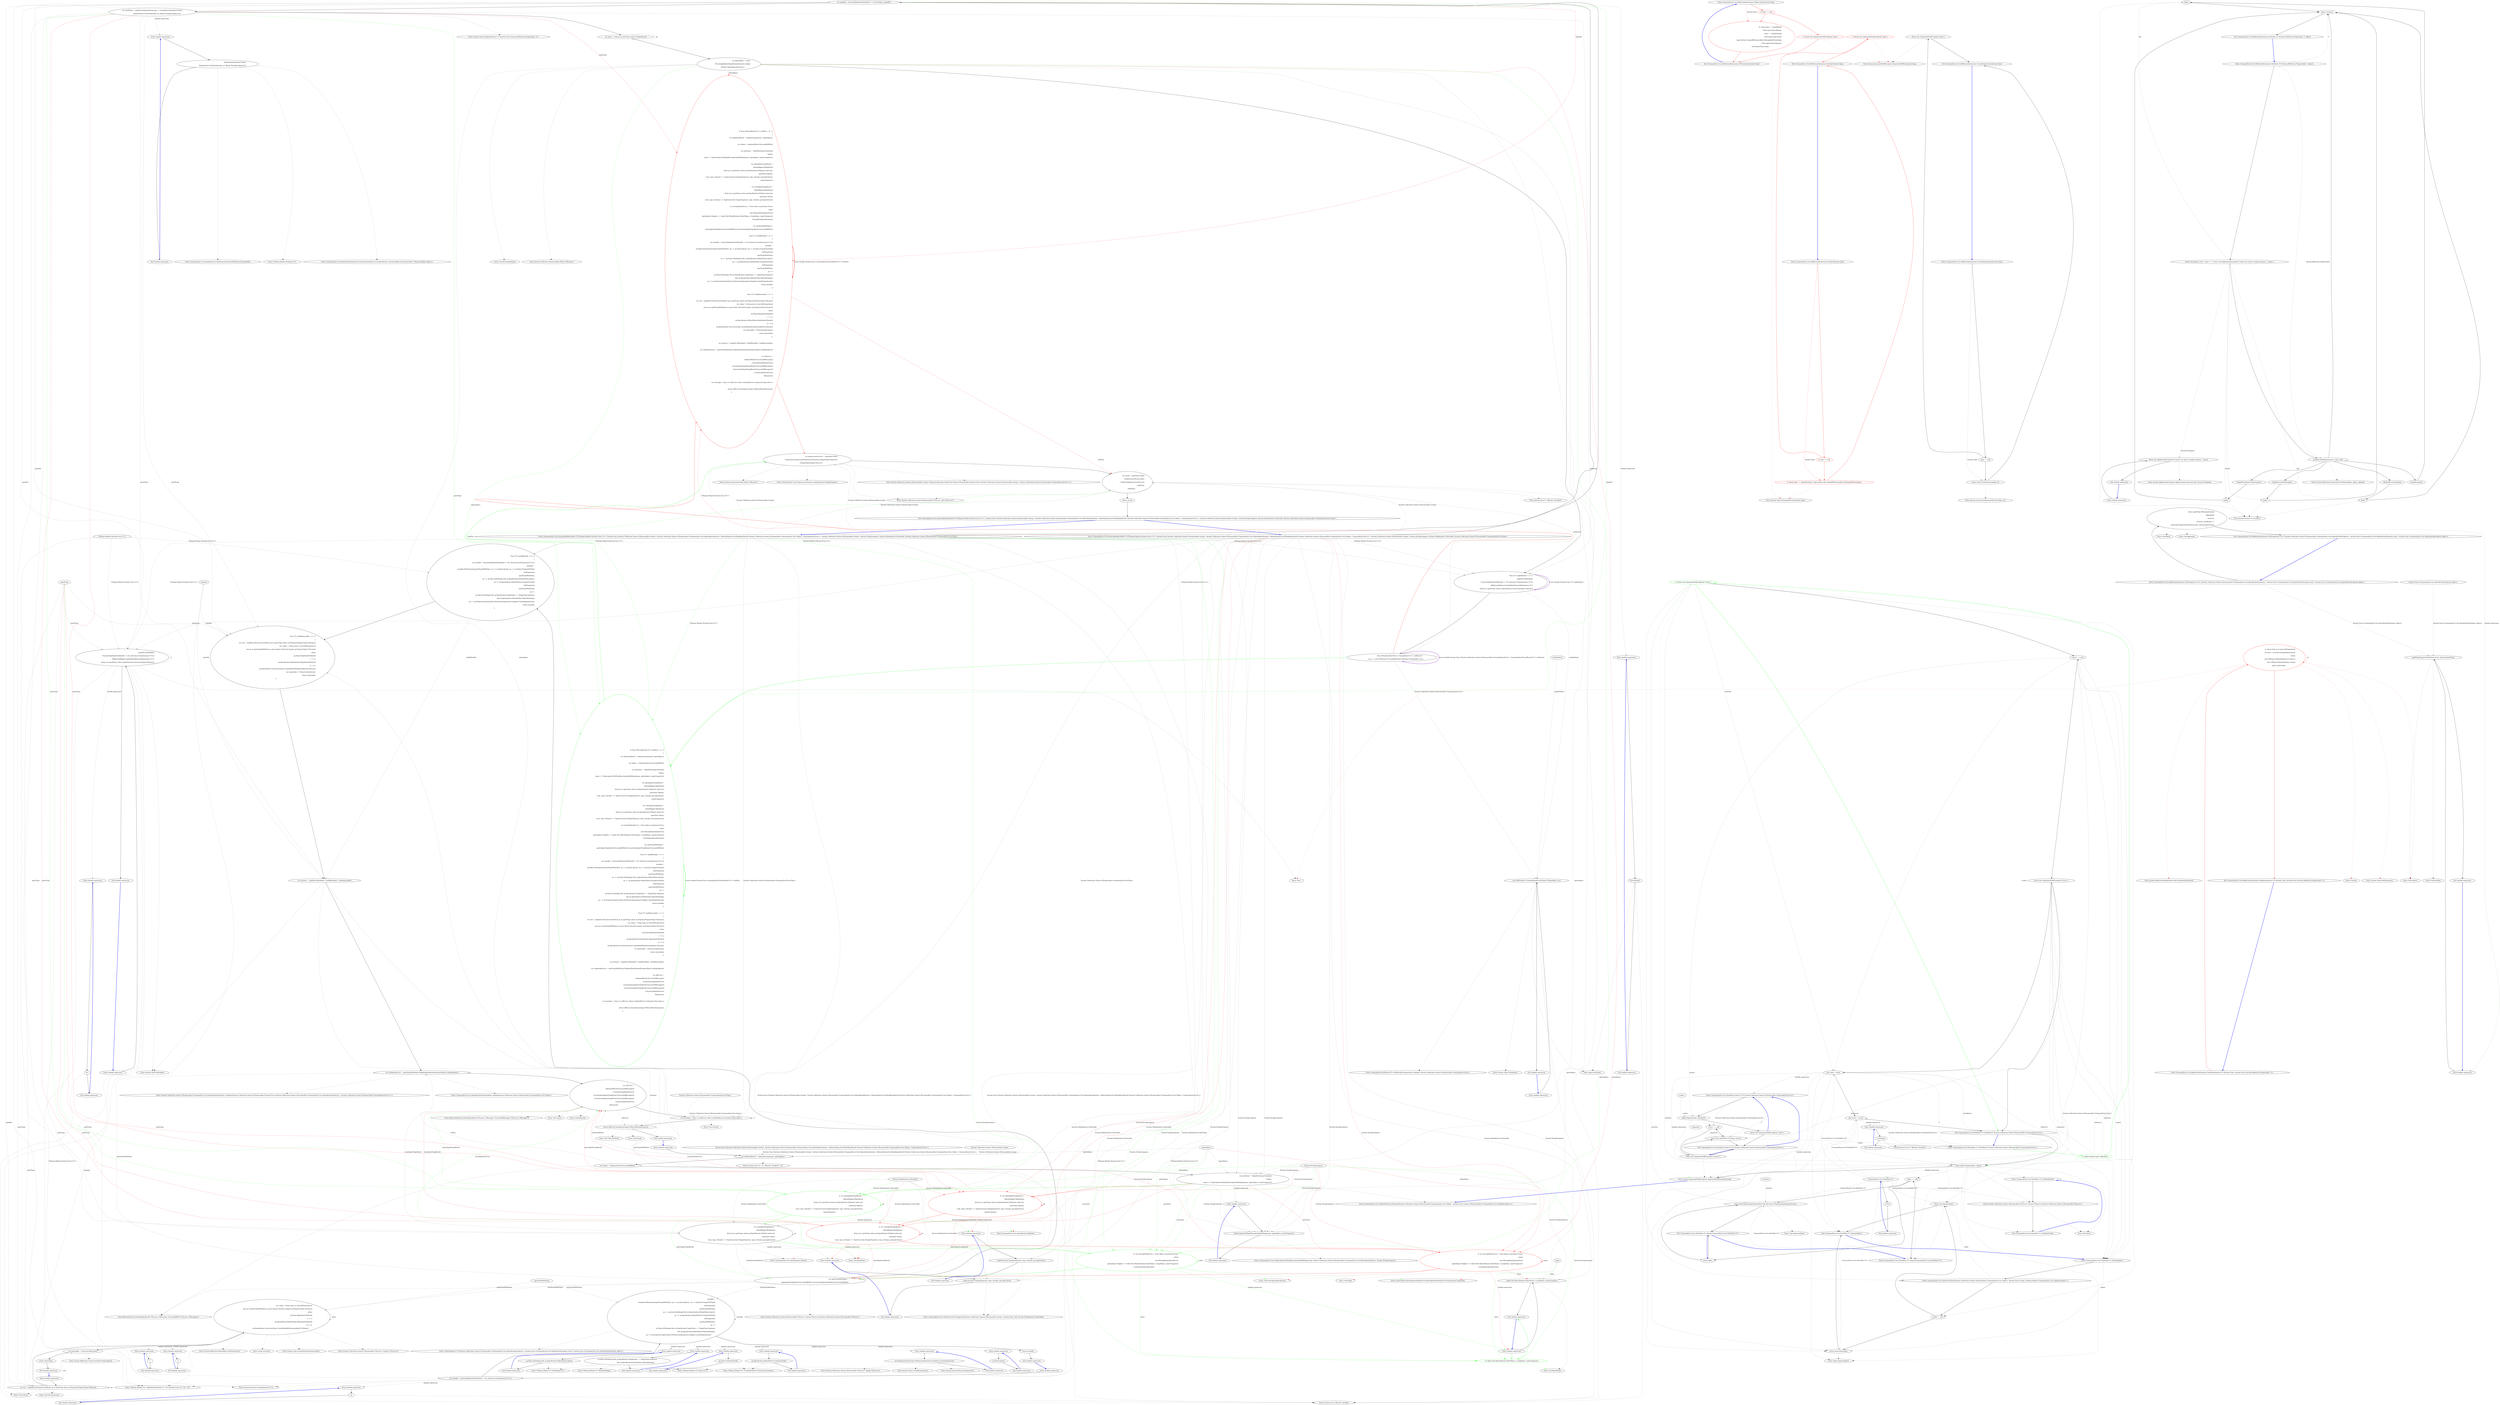digraph  {
n148 [label="CSharpx.Maybe<System.Func<T>>", span=""];
n149 [label=specProps, span=""];
n150 [label=makeDefault, span=""];
n151 [label="System.Func<System.Collections.Generic.IEnumerable<string>, System.Collections.Generic.IEnumerable<CommandLine.Core.OptionSpecification>, RailwaySharp.ErrorHandling.Result<System.Collections.Generic.IEnumerable<CommandLine.Core.Token>, CommandLine.Error>>", span=""];
n152 [label="System.Collections.Generic.IEnumerable<string>", span=""];
n153 [label=optionSpecs, span=""];
n154 [label="System.StringComparer", span=""];
n155 [label="System.Globalization.CultureInfo", span=""];
n156 [label=typeInfo, span=""];
n157 [label="System.Collections.Generic.IEnumerable<CommandLine.ErrorType>", span=""];
n158 [label=token, span=""];
n159 [label=specPropsWithValue, span=""];
n0 [cluster="CommandLine.Core.InstanceBuilder.Build<T>(CSharpx.Maybe<System.Func<T>>, System.Func<System.Collections.Generic.IEnumerable<string>, System.Collections.Generic.IEnumerable<CommandLine.Core.OptionSpecification>, RailwaySharp.ErrorHandling.Result<System.Collections.Generic.IEnumerable<CommandLine.Core.Token>, CommandLine.Error>>, System.Collections.Generic.IEnumerable<string>, System.StringComparer, System.Globalization.CultureInfo, System.Collections.Generic.IEnumerable<CommandLine.ErrorType>)", label="Entry CommandLine.Core.InstanceBuilder.Build<T>(CSharpx.Maybe<System.Func<T>>, System.Func<System.Collections.Generic.IEnumerable<string>, System.Collections.Generic.IEnumerable<CommandLine.Core.OptionSpecification>, RailwaySharp.ErrorHandling.Result<System.Collections.Generic.IEnumerable<CommandLine.Core.Token>, CommandLine.Error>>, System.Collections.Generic.IEnumerable<string>, System.StringComparer, System.Globalization.CultureInfo, System.Collections.Generic.IEnumerable<CommandLine.ErrorType>)", span="14-14"];
n1 [cluster="CommandLine.Core.InstanceBuilder.Build<T>(CSharpx.Maybe<System.Func<T>>, System.Func<System.Collections.Generic.IEnumerable<string>, System.Collections.Generic.IEnumerable<CommandLine.Core.OptionSpecification>, RailwaySharp.ErrorHandling.Result<System.Collections.Generic.IEnumerable<CommandLine.Core.Token>, CommandLine.Error>>, System.Collections.Generic.IEnumerable<string>, System.StringComparer, System.Globalization.CultureInfo, System.Collections.Generic.IEnumerable<CommandLine.ErrorType>)", label="var typeInfo = factory.MapValueOrDefault(f => f().GetType(), typeof(T))", span="22-22"];
n5 [cluster="CommandLine.Core.InstanceBuilder.Build<T>(CSharpx.Maybe<System.Func<T>>, System.Func<System.Collections.Generic.IEnumerable<string>, System.Collections.Generic.IEnumerable<CommandLine.Core.OptionSpecification>, RailwaySharp.ErrorHandling.Result<System.Collections.Generic.IEnumerable<CommandLine.Core.Token>, CommandLine.Error>>, System.Collections.Generic.IEnumerable<string>, System.StringComparer, System.Globalization.CultureInfo, System.Collections.Generic.IEnumerable<CommandLine.ErrorType>)", label="Func<T> makeDefault = () =>\r\n                typeof(T).IsMutable()\r\n                    ? factory.MapValueOrDefault(f => f(), Activator.CreateInstance<T>())\r\n                    : ReflectionHelper.CreateDefaultImmutableInstance<T>(\r\n                        (from p in specProps select p.Specification.ConversionType).ToArray())", span="33-37"];
n33 [cluster="lambda expression", label="typeof(T).IsMutable()\r\n                    ? factory.MapValueOrDefault(f => f(), Activator.CreateInstance<T>())\r\n                    : ReflectionHelper.CreateDefaultImmutableInstance<T>(\r\n                        (from p in specProps select p.Specification.ConversionType).ToArray())", span="34-37"];
n7 [cluster="CommandLine.Core.InstanceBuilder.Build<T>(CSharpx.Maybe<System.Func<T>>, System.Func<System.Collections.Generic.IEnumerable<string>, System.Collections.Generic.IEnumerable<CommandLine.Core.OptionSpecification>, RailwaySharp.ErrorHandling.Result<System.Collections.Generic.IEnumerable<CommandLine.Core.Token>, CommandLine.Error>>, System.Collections.Generic.IEnumerable<string>, System.StringComparer, System.Globalization.CultureInfo, System.Collections.Generic.IEnumerable<CommandLine.ErrorType>)", color=red, community=0, label="0: Func<ParserResult<T>> buildUp = () =>\r\n            {\r\n                var tokenizerResult = tokenizer(arguments, optionSpecs);\r\n\r\n                var tokens = tokenizerResult.SucceededWith();\r\n\r\n                var partitions = TokenPartitioner.Partition(\r\n                    tokens,\r\n                    name => TypeLookup.FindTypeDescriptorAndSibling(name, optionSpecs, nameComparer));\r\n\r\n                var optionSpecPropsResult =\r\n                    OptionMapper.MapValues(\r\n                        (from pt in specProps where pt.Specification.IsOption() select pt),\r\n                        partitions.Options,\r\n                        (vals, type, isScalar) => TypeConverter.ChangeType(vals, type, isScalar, parsingCulture),\r\n                        nameComparer);\r\n\r\n                var valueSpecPropsResult =\r\n                    ValueMapper.MapValues(\r\n                        (from pt in specProps where pt.Specification.IsValue() select pt),\r\n                        partitions.Values,\r\n                        (vals, type, isScalar) => TypeConverter.ChangeType(vals, type, isScalar, parsingCulture));\r\n\r\n                var missingValueErrors = from token in partitions.Errors\r\n                    select\r\n                        new MissingValueOptionError(\r\n                            optionSpecs.Single(o => token.Text.MatchName(o.ShortName, o.LongName, nameComparer))\r\n                                .FromOptionSpecification());\r\n\r\n                var specPropsWithValue =\r\n                    optionSpecPropsResult.SucceededWith().Concat(valueSpecPropsResult.SucceededWith());\r\n\r\n                Func<T> buildMutable = () =>\r\n                {\r\n                    var mutable = factory.MapValueOrDefault(f => f(), Activator.CreateInstance<T>());\r\n                    mutable =\r\n                        mutable.SetProperties(specPropsWithValue, sp => sp.Value.IsJust(), sp => sp.Value.FromJustOrFail())\r\n                            .SetProperties(\r\n                                specPropsWithValue,\r\n                                sp => sp.Value.IsNothing() && sp.Specification.DefaultValue.IsJust(),\r\n                                sp => sp.Specification.DefaultValue.FromJustOrFail())\r\n                            .SetProperties(\r\n                                specPropsWithValue,\r\n                                sp =>\r\n                                    sp.Value.IsNothing() && sp.Specification.TargetType == TargetType.Sequence\r\n                                    && sp.Specification.DefaultValue.MatchNothing(),\r\n                                sp => sp.Property.PropertyType.GetGenericArguments().Single().CreateEmptyArray());\r\n                    return mutable;\r\n                };\r\n\r\n                Func<T> buildImmutable = () =>\r\n                {\r\n                    var ctor = typeInfo.GetConstructor((from sp in specProps select sp.Property.PropertyType).ToArray());\r\n                    var values = (from prms in ctor.GetParameters()\r\n                        join sp in specPropsWithValue on prms.Name.ToLower() equals sp.Property.Name.ToLower()\r\n                        select\r\n                            sp.Value.MapValueOrDefault(\r\n                                v => v,\r\n                                sp.Specification.DefaultValue.MapValueOrDefault(\r\n                                    d => d,\r\n                                    sp.Specification.ConversionType.CreateDefaultForImmutable()))).ToArray();\r\n                    var immutable = (T)ctor.Invoke(values);\r\n                    return immutable;\r\n                };\r\n\r\n                var instance = typeInfo.IsMutable() ? buildMutable() : buildImmutable();\r\n\r\n                var validationErrors = specPropsWithValue.Validate(SpecificationPropertyRules.Lookup(tokens));\r\n\r\n                var allErrors =\r\n                    tokenizerResult.SuccessfulMessages()\r\n                        .Concat(missingValueErrors)\r\n                        .Concat(optionSpecPropsResult.SuccessfulMessages())\r\n                        .Concat(valueSpecPropsResult.SuccessfulMessages())\r\n                        .Concat(validationErrors)\r\n                        .Memorize();\r\n\r\n                var warnings = from e in allErrors where nonFatalErrors.Contains(e.Tag) select e;\r\n\r\n                return allErrors.Except(warnings).ToParserResult(instance);\r\n            }", span="42-122"];
n48 [cluster="lambda expression", label="var tokenizerResult = tokenizer(arguments, optionSpecs)", span="44-44"];
n50 [cluster="lambda expression", label="var partitions = TokenPartitioner.Partition(\r\n                    tokens,\r\n                    name => TypeLookup.FindTypeDescriptorAndSibling(name, optionSpecs, nameComparer))", span="48-50"];
n82 [cluster="lambda expression", label="TypeLookup.FindTypeDescriptorAndSibling(name, optionSpecs, nameComparer)", span="50-50"];
n51 [cluster="lambda expression", color=red, community=0, label="0: var optionSpecPropsResult =\r\n                    OptionMapper.MapValues(\r\n                        (from pt in specProps where pt.Specification.IsOption() select pt),\r\n                        partitions.Options,\r\n                        (vals, type, isScalar) => TypeConverter.ChangeType(vals, type, isScalar, parsingCulture),\r\n                        nameComparer)", span="52-57"];
n86 [cluster="lambda expression", label="TypeConverter.ChangeType(vals, type, isScalar, parsingCulture)", span="56-56"];
n52 [cluster="lambda expression", color=red, community=0, label="0: var valueSpecPropsResult =\r\n                    ValueMapper.MapValues(\r\n                        (from pt in specProps where pt.Specification.IsValue() select pt),\r\n                        partitions.Values,\r\n                        (vals, type, isScalar) => TypeConverter.ChangeType(vals, type, isScalar, parsingCulture))", span="59-63"];
n90 [cluster="lambda expression", label="TypeConverter.ChangeType(vals, type, isScalar, parsingCulture)", span="63-63"];
n53 [cluster="lambda expression", color=red, community=0, label="0: var missingValueErrors = from token in partitions.Errors\r\n                    select\r\n                        new MissingValueOptionError(\r\n                            optionSpecs.Single(o => token.Text.MatchName(o.ShortName, o.LongName, nameComparer))\r\n                                .FromOptionSpecification())", span="65-69"];
n93 [cluster="lambda expression", label="token.Text.MatchName(o.ShortName, o.LongName, nameComparer)", span="68-68"];
n55 [cluster="lambda expression", label="Func<T> buildMutable = () =>\r\n                {\r\n                    var mutable = factory.MapValueOrDefault(f => f(), Activator.CreateInstance<T>());\r\n                    mutable =\r\n                        mutable.SetProperties(specPropsWithValue, sp => sp.Value.IsJust(), sp => sp.Value.FromJustOrFail())\r\n                            .SetProperties(\r\n                                specPropsWithValue,\r\n                                sp => sp.Value.IsNothing() && sp.Specification.DefaultValue.IsJust(),\r\n                                sp => sp.Specification.DefaultValue.FromJustOrFail())\r\n                            .SetProperties(\r\n                                specPropsWithValue,\r\n                                sp =>\r\n                                    sp.Value.IsNothing() && sp.Specification.TargetType == TargetType.Sequence\r\n                                    && sp.Specification.DefaultValue.MatchNothing(),\r\n                                sp => sp.Property.PropertyType.GetGenericArguments().Single().CreateEmptyArray());\r\n                    return mutable;\r\n                }", span="74-90"];
n97 [cluster="lambda expression", label="var mutable = factory.MapValueOrDefault(f => f(), Activator.CreateInstance<T>())", span="76-76"];
n60 [cluster="lambda expression", label="var warnings = from e in allErrors where nonFatalErrors.Contains(e.Tag) select e", span="119-119"];
n8 [cluster="CommandLine.Core.InstanceBuilder.Build<T>(CSharpx.Maybe<System.Func<T>>, System.Func<System.Collections.Generic.IEnumerable<string>, System.Collections.Generic.IEnumerable<CommandLine.Core.OptionSpecification>, RailwaySharp.ErrorHandling.Result<System.Collections.Generic.IEnumerable<CommandLine.Core.Token>, CommandLine.Error>>, System.Collections.Generic.IEnumerable<string>, System.StringComparer, System.Globalization.CultureInfo, System.Collections.Generic.IEnumerable<CommandLine.ErrorType>)", label="var preprocessorErrors = arguments.Any()\r\n                ? arguments.Preprocess(PreprocessorGuards.Lookup(nameComparer))\r\n                : Enumerable.Empty<Error>()", span="124-126"];
n9 [cluster="CommandLine.Core.InstanceBuilder.Build<T>(CSharpx.Maybe<System.Func<T>>, System.Func<System.Collections.Generic.IEnumerable<string>, System.Collections.Generic.IEnumerable<CommandLine.Core.OptionSpecification>, RailwaySharp.ErrorHandling.Result<System.Collections.Generic.IEnumerable<CommandLine.Core.Token>, CommandLine.Error>>, System.Collections.Generic.IEnumerable<string>, System.StringComparer, System.Globalization.CultureInfo, System.Collections.Generic.IEnumerable<CommandLine.ErrorType>)", label="var result = arguments.Any()\r\n                ? preprocessorErrors.Any()\r\n                    ? notParsed(preprocessorErrors)\r\n                    : buildUp()\r\n                : buildUp()", span="128-132"];
n2 [cluster="CommandLine.Core.InstanceBuilder.Build<T>(CSharpx.Maybe<System.Func<T>>, System.Func<System.Collections.Generic.IEnumerable<string>, System.Collections.Generic.IEnumerable<CommandLine.Core.OptionSpecification>, RailwaySharp.ErrorHandling.Result<System.Collections.Generic.IEnumerable<CommandLine.Core.Token>, CommandLine.Error>>, System.Collections.Generic.IEnumerable<string>, System.StringComparer, System.Globalization.CultureInfo, System.Collections.Generic.IEnumerable<CommandLine.ErrorType>)", label="var specProps = typeInfo.GetSpecifications(pi => SpecificationProperty.Create(\r\n                    Specification.FromProperty(pi), pi, Maybe.Nothing<object>()))", span="24-25"];
n12 [cluster="CSharpx.Maybe<T1>.MapValueOrDefault<T1, T2>(System.Func<T1, T2>, T2)", label="Entry CSharpx.Maybe<T1>.MapValueOrDefault<T1, T2>(System.Func<T1, T2>, T2)", span="377-377"];
n22 [cluster="lambda expression", label="Entry lambda expression", span="22-22"];
n56 [cluster="lambda expression", label="Func<T> buildImmutable = () =>\r\n                {\r\n                    var ctor = typeInfo.GetConstructor((from sp in specProps select sp.Property.PropertyType).ToArray());\r\n                    var values = (from prms in ctor.GetParameters()\r\n                        join sp in specPropsWithValue on prms.Name.ToLower() equals sp.Property.Name.ToLower()\r\n                        select\r\n                            sp.Value.MapValueOrDefault(\r\n                                v => v,\r\n                                sp.Specification.DefaultValue.MapValueOrDefault(\r\n                                    d => d,\r\n                                    sp.Specification.ConversionType.CreateDefaultForImmutable()))).ToArray();\r\n                    var immutable = (T)ctor.Invoke(values);\r\n                    return immutable;\r\n                }", span="92-105"];
n131 [cluster="lambda expression", label="var ctor = typeInfo.GetConstructor((from sp in specProps select sp.Property.PropertyType).ToArray())", span="94-94"];
n57 [cluster="lambda expression", label="var instance = typeInfo.IsMutable() ? buildMutable() : buildImmutable()", span="107-107"];
n3 [cluster="CommandLine.Core.InstanceBuilder.Build<T>(CSharpx.Maybe<System.Func<T>>, System.Func<System.Collections.Generic.IEnumerable<string>, System.Collections.Generic.IEnumerable<CommandLine.Core.OptionSpecification>, RailwaySharp.ErrorHandling.Result<System.Collections.Generic.IEnumerable<CommandLine.Core.Token>, CommandLine.Error>>, System.Collections.Generic.IEnumerable<string>, System.StringComparer, System.Globalization.CultureInfo, System.Collections.Generic.IEnumerable<CommandLine.ErrorType>)", label="var specs = from pt in specProps select pt.Specification", span="27-27"];
n13 [cluster="System.Type.GetSpecifications<T>(System.Func<System.Reflection.PropertyInfo, T>)", label="Entry System.Type.GetSpecifications<T>(System.Func<System.Reflection.PropertyInfo, T>)", span="16-16"];
n26 [cluster="lambda expression", label="Entry lambda expression", span="24-25"];
n4 [cluster="CommandLine.Core.InstanceBuilder.Build<T>(CSharpx.Maybe<System.Func<T>>, System.Func<System.Collections.Generic.IEnumerable<string>, System.Collections.Generic.IEnumerable<CommandLine.Core.OptionSpecification>, RailwaySharp.ErrorHandling.Result<System.Collections.Generic.IEnumerable<CommandLine.Core.Token>, CommandLine.Error>>, System.Collections.Generic.IEnumerable<string>, System.StringComparer, System.Globalization.CultureInfo, System.Collections.Generic.IEnumerable<CommandLine.ErrorType>)", label="var optionSpecs = specs\r\n                .ThrowingValidate(SpecificationGuards.Lookup)\r\n                .OfType<OptionSpecification>()", span="29-31"];
n14 [cluster="Unk.ThrowingValidate", label="Entry Unk.ThrowingValidate", span=""];
n15 [cluster="System.Collections.IEnumerable.OfType<TResult>()", label="Entry System.Collections.IEnumerable.OfType<TResult>()", span="0-0"];
n6 [cluster="CommandLine.Core.InstanceBuilder.Build<T>(CSharpx.Maybe<System.Func<T>>, System.Func<System.Collections.Generic.IEnumerable<string>, System.Collections.Generic.IEnumerable<CommandLine.Core.OptionSpecification>, RailwaySharp.ErrorHandling.Result<System.Collections.Generic.IEnumerable<CommandLine.Core.Token>, CommandLine.Error>>, System.Collections.Generic.IEnumerable<string>, System.StringComparer, System.Globalization.CultureInfo, System.Collections.Generic.IEnumerable<CommandLine.ErrorType>)", label="Func<IEnumerable<Error>, ParserResult<T>> notParsed =\r\n                errs => new NotParsed<T>(makeDefault().GetType().ToTypeInfo(), errs)", span="39-40"];
n43 [cluster="lambda expression", label="new NotParsed<T>(makeDefault().GetType().ToTypeInfo(), errs)", span="40-40"];
n16 [cluster="System.Collections.Generic.IEnumerable<TSource>.Any<TSource>()", label="Entry System.Collections.Generic.IEnumerable<TSource>.Any<TSource>()", span="0-0"];
n17 [cluster="CommandLine.Core.PreprocessorGuards.Lookup(System.StringComparer)", label="Entry CommandLine.Core.PreprocessorGuards.Lookup(System.StringComparer)", span="11-11"];
n18 [cluster="System.Collections.Generic.IEnumerable<string>.Preprocess(System.Collections.Generic.IEnumerable<System.Func<System.Collections.Generic.IEnumerable<string>, System.Collections.Generic.IEnumerable<CommandLine.Error>>>)", label="Entry System.Collections.Generic.IEnumerable<string>.Preprocess(System.Collections.Generic.IEnumerable<System.Func<System.Collections.Generic.IEnumerable<string>, System.Collections.Generic.IEnumerable<CommandLine.Error>>>)", span="11-11"];
n19 [cluster="System.Linq.Enumerable.Empty<TResult>()", label="Entry System.Linq.Enumerable.Empty<TResult>()", span="0-0"];
n10 [cluster="CommandLine.Core.InstanceBuilder.Build<T>(CSharpx.Maybe<System.Func<T>>, System.Func<System.Collections.Generic.IEnumerable<string>, System.Collections.Generic.IEnumerable<CommandLine.Core.OptionSpecification>, RailwaySharp.ErrorHandling.Result<System.Collections.Generic.IEnumerable<CommandLine.Core.Token>, CommandLine.Error>>, System.Collections.Generic.IEnumerable<string>, System.StringComparer, System.Globalization.CultureInfo, System.Collections.Generic.IEnumerable<CommandLine.ErrorType>)", label="return result;", span="134-134"];
n20 [cluster="System.Func<T, TResult>.Invoke(T)", label="Entry System.Func<T, TResult>.Invoke(T)", span="0-0"];
n21 [cluster="System.Func<TResult>.Invoke()", label="Entry System.Func<TResult>.Invoke()", span="0-0"];
n11 [cluster="CommandLine.Core.InstanceBuilder.Build<T>(CSharpx.Maybe<System.Func<T>>, System.Func<System.Collections.Generic.IEnumerable<string>, System.Collections.Generic.IEnumerable<CommandLine.Core.OptionSpecification>, RailwaySharp.ErrorHandling.Result<System.Collections.Generic.IEnumerable<CommandLine.Core.Token>, CommandLine.Error>>, System.Collections.Generic.IEnumerable<string>, System.StringComparer, System.Globalization.CultureInfo, System.Collections.Generic.IEnumerable<CommandLine.ErrorType>)", label="Exit CommandLine.Core.InstanceBuilder.Build<T>(CSharpx.Maybe<System.Func<T>>, System.Func<System.Collections.Generic.IEnumerable<string>, System.Collections.Generic.IEnumerable<CommandLine.Core.OptionSpecification>, RailwaySharp.ErrorHandling.Result<System.Collections.Generic.IEnumerable<CommandLine.Core.Token>, CommandLine.Error>>, System.Collections.Generic.IEnumerable<string>, System.StringComparer, System.Globalization.CultureInfo, System.Collections.Generic.IEnumerable<CommandLine.ErrorType>)", span="14-14"];
n23 [cluster="lambda expression", label="f().GetType()", span="22-22"];
n24 [cluster="lambda expression", label="Exit lambda expression", span="22-22"];
n25 [cluster="object.GetType()", label="Entry object.GetType()", span="0-0"];
n27 [cluster="lambda expression", label="SpecificationProperty.Create(\r\n                    Specification.FromProperty(pi), pi, Maybe.Nothing<object>())", span="24-25"];
n28 [cluster="lambda expression", label="Exit lambda expression", span="24-25"];
n29 [cluster="CommandLine.Core.Specification.FromProperty(System.Reflection.PropertyInfo)", label="Entry CommandLine.Core.Specification.FromProperty(System.Reflection.PropertyInfo)", span="103-103"];
n30 [cluster="CSharpx.Maybe.Nothing<T>()", label="Entry CSharpx.Maybe.Nothing<T>()", span="116-116"];
n31 [cluster="CommandLine.Core.SpecificationProperty.Create(CommandLine.Core.Specification, System.Reflection.PropertyInfo, CSharpx.Maybe<object>)", label="Entry CommandLine.Core.SpecificationProperty.Create(CommandLine.Core.Specification, System.Reflection.PropertyInfo, CSharpx.Maybe<object>)", span="21-21"];
n32 [cluster="lambda expression", label="Entry lambda expression", span="33-37"];
n34 [cluster="lambda expression", label="Exit lambda expression", span="33-37"];
n35 [cluster="System.Type.IsMutable()", label="Entry System.Type.IsMutable()", span="139-139"];
n36 [cluster="System.Activator.CreateInstance<T>()", label="Entry System.Activator.CreateInstance<T>()", span="0-0"];
n37 [cluster="Unk.ToArray", label="Entry Unk.ToArray", span=""];
n38 [cluster="Unk.>", label="Entry Unk.>", span=""];
n39 [cluster="lambda expression", label="Entry lambda expression", span="35-35"];
n40 [cluster="lambda expression", label="f()", span="35-35"];
n41 [cluster="lambda expression", label="Exit lambda expression", span="35-35"];
n42 [cluster="lambda expression", label="Entry lambda expression", span="40-40"];
n44 [cluster="lambda expression", label="Exit lambda expression", span="40-40"];
n45 [cluster="CommandLine.NotParsed<T>.NotParsed(CommandLine.TypeInfo, System.Collections.Generic.IEnumerable<CommandLine.Error>)", label="Entry CommandLine.NotParsed<T>.NotParsed(CommandLine.TypeInfo, System.Collections.Generic.IEnumerable<CommandLine.Error>)", span="163-163"];
n46 [cluster="System.Type.ToTypeInfo()", label="Entry System.Type.ToTypeInfo()", span="174-174"];
n47 [cluster="lambda expression", label="Entry lambda expression", span="42-122"];
n49 [cluster="lambda expression", label="var tokens = tokenizerResult.SucceededWith()", span="46-46"];
n63 [cluster="System.Func<T1, T2, TResult>.Invoke(T1, T2)", label="Entry System.Func<T1, T2, TResult>.Invoke(T1, T2)", span="0-0"];
n59 [cluster="lambda expression", label="var allErrors =\r\n                    tokenizerResult.SuccessfulMessages()\r\n                        .Concat(missingValueErrors)\r\n                        .Concat(optionSpecPropsResult.SuccessfulMessages())\r\n                        .Concat(valueSpecPropsResult.SuccessfulMessages())\r\n                        .Concat(validationErrors)\r\n                        .Memorize()", span="111-117"];
n64 [cluster="RailwaySharp.ErrorHandling.Result<TSuccess, TMessage>.SucceededWith<TSuccess, TMessage>()", label="Entry RailwaySharp.ErrorHandling.Result<TSuccess, TMessage>.SucceededWith<TSuccess, TMessage>()", span="653-653"];
n58 [cluster="lambda expression", label="var validationErrors = specPropsWithValue.Validate(SpecificationPropertyRules.Lookup(tokens))", span="109-109"];
n65 [cluster="CommandLine.Core.TokenPartitioner.Partition(System.Collections.Generic.IEnumerable<CommandLine.Core.Token>, System.Func<string, CSharpx.Maybe<CommandLine.Core.TypeDescriptor>>)", label="Entry CommandLine.Core.TokenPartitioner.Partition(System.Collections.Generic.IEnumerable<CommandLine.Core.Token>, System.Func<string, CSharpx.Maybe<CommandLine.Core.TypeDescriptor>>)", span="16-16"];
n81 [cluster="lambda expression", label="Entry lambda expression", span="50-50"];
n66 [cluster="CommandLine.Core.Specification.IsOption()", label="Entry CommandLine.Core.Specification.IsOption()", span="10-10"];
n67 [cluster="Unk.MapValues", label="Entry Unk.MapValues", span=""];
n85 [cluster="lambda expression", label="Entry lambda expression", span="56-56"];
n54 [cluster="lambda expression", label="var specPropsWithValue =\r\n                    optionSpecPropsResult.SucceededWith().Concat(valueSpecPropsResult.SucceededWith())", span="71-72"];
n68 [cluster="CommandLine.Core.Specification.IsValue()", label="Entry CommandLine.Core.Specification.IsValue()", span="15-15"];
n89 [cluster="lambda expression", label="Entry lambda expression", span="63-63"];
n69 [cluster="CommandLine.MissingValueOptionError.MissingValueOptionError(CommandLine.NameInfo)", label="Entry CommandLine.MissingValueOptionError.MissingValueOptionError(CommandLine.NameInfo)", span="294-294"];
n70 [cluster="Unk.Single", label="Entry Unk.Single", span=""];
n71 [cluster="Unk.FromOptionSpecification", label="Entry Unk.FromOptionSpecification", span=""];
n92 [cluster="lambda expression", label="Entry lambda expression", span="68-68"];
n72 [cluster="System.Collections.Generic.IEnumerable<TSource>.Concat<TSource>(System.Collections.Generic.IEnumerable<TSource>)", label="Entry System.Collections.Generic.IEnumerable<TSource>.Concat<TSource>(System.Collections.Generic.IEnumerable<TSource>)", span="0-0"];
n98 [cluster="lambda expression", label="mutable =\r\n                        mutable.SetProperties(specPropsWithValue, sp => sp.Value.IsJust(), sp => sp.Value.FromJustOrFail())\r\n                            .SetProperties(\r\n                                specPropsWithValue,\r\n                                sp => sp.Value.IsNothing() && sp.Specification.DefaultValue.IsJust(),\r\n                                sp => sp.Specification.DefaultValue.FromJustOrFail())\r\n                            .SetProperties(\r\n                                specPropsWithValue,\r\n                                sp =>\r\n                                    sp.Value.IsNothing() && sp.Specification.TargetType == TargetType.Sequence\r\n                                    && sp.Specification.DefaultValue.MatchNothing(),\r\n                                sp => sp.Property.PropertyType.GetGenericArguments().Single().CreateEmptyArray())", span="77-88"];
n132 [cluster="lambda expression", label="var values = (from prms in ctor.GetParameters()\r\n                        join sp in specPropsWithValue on prms.Name.ToLower() equals sp.Property.Name.ToLower()\r\n                        select\r\n                            sp.Value.MapValueOrDefault(\r\n                                v => v,\r\n                                sp.Specification.DefaultValue.MapValueOrDefault(\r\n                                    d => d,\r\n                                    sp.Specification.ConversionType.CreateDefaultForImmutable()))).ToArray()", span="95-102"];
n61 [cluster="lambda expression", label="return allErrors.Except(warnings).ToParserResult(instance);", span="121-121"];
n73 [cluster="CommandLine.Core.SpecificationPropertyRules.Lookup(System.Collections.Generic.IEnumerable<CommandLine.Core.Token>)", label="Entry CommandLine.Core.SpecificationPropertyRules.Lookup(System.Collections.Generic.IEnumerable<CommandLine.Core.Token>)", span="12-12"];
n74 [cluster="System.Collections.Generic.IEnumerable<CommandLine.Core.SpecificationProperty>.Validate(System.Collections.Generic.IEnumerable<System.Func<System.Collections.Generic.IEnumerable<CommandLine.Core.SpecificationProperty>, System.Collections.Generic.IEnumerable<CommandLine.Error>>>)", label="Entry System.Collections.Generic.IEnumerable<CommandLine.Core.SpecificationProperty>.Validate(System.Collections.Generic.IEnumerable<System.Func<System.Collections.Generic.IEnumerable<CommandLine.Core.SpecificationProperty>, System.Collections.Generic.IEnumerable<CommandLine.Error>>>)", span="40-40"];
n75 [cluster="RailwaySharp.ErrorHandling.Result<TSuccess, TMessage>.SuccessfulMessages<TSuccess, TMessage>()", label="Entry RailwaySharp.ErrorHandling.Result<TSuccess, TMessage>.SuccessfulMessages<TSuccess, TMessage>()", span="15-15"];
n76 [cluster="Unk.Concat", label="Entry Unk.Concat", span=""];
n77 [cluster="Unk.Memorize", label="Entry Unk.Memorize", span=""];
n78 [cluster="Unk.Contains", label="Entry Unk.Contains", span=""];
n62 [cluster="lambda expression", label="Exit lambda expression", span="42-122"];
n79 [cluster="Unk.Except", label="Entry Unk.Except", span=""];
n80 [cluster="Unk.ToParserResult", label="Entry Unk.ToParserResult", span=""];
n83 [cluster="lambda expression", label="Exit lambda expression", span="50-50"];
n84 [cluster="CommandLine.Core.TypeLookup.FindTypeDescriptorAndSibling(string, System.Collections.Generic.IEnumerable<CommandLine.Core.OptionSpecification>, System.StringComparer)", label="Entry CommandLine.Core.TypeLookup.FindTypeDescriptorAndSibling(string, System.Collections.Generic.IEnumerable<CommandLine.Core.OptionSpecification>, System.StringComparer)", span="11-11"];
n87 [cluster="lambda expression", label="Exit lambda expression", span="56-56"];
n88 [cluster="CommandLine.Core.TypeConverter.ChangeType(System.Collections.Generic.IEnumerable<string>, System.Type, bool, System.Globalization.CultureInfo)", label="Entry CommandLine.Core.TypeConverter.ChangeType(System.Collections.Generic.IEnumerable<string>, System.Type, bool, System.Globalization.CultureInfo)", span="14-14"];
n91 [cluster="lambda expression", label="Exit lambda expression", span="63-63"];
n94 [cluster="lambda expression", label="Exit lambda expression", span="68-68"];
n95 [cluster="Unk.MatchName", label="Entry Unk.MatchName", span=""];
n96 [cluster="lambda expression", label="Entry lambda expression", span="74-90"];
n102 [cluster="lambda expression", label="Entry lambda expression", span="76-76"];
n99 [cluster="lambda expression", label="return mutable;", span="89-89"];
n101 [cluster="T.SetProperties<T>(System.Collections.Generic.IEnumerable<CommandLine.Core.SpecificationProperty>, System.Func<CommandLine.Core.SpecificationProperty, bool>, System.Func<CommandLine.Core.SpecificationProperty, object>)", label="Entry T.SetProperties<T>(System.Collections.Generic.IEnumerable<CommandLine.Core.SpecificationProperty>, System.Func<CommandLine.Core.SpecificationProperty, bool>, System.Func<CommandLine.Core.SpecificationProperty, object>)", span="82-82"];
n105 [cluster="lambda expression", label="Entry lambda expression", span="78-78"];
n109 [cluster="lambda expression", label="Entry lambda expression", span="78-78"];
n113 [cluster="lambda expression", label="Entry lambda expression", span="81-81"];
n117 [cluster="lambda expression", label="Entry lambda expression", span="82-82"];
n120 [cluster="lambda expression", label="Entry lambda expression", span="85-87"];
n124 [cluster="lambda expression", label="Entry lambda expression", span="88-88"];
n100 [cluster="lambda expression", label="Exit lambda expression", span="74-90"];
n103 [cluster="lambda expression", label="f()", span="76-76"];
n104 [cluster="lambda expression", label="Exit lambda expression", span="76-76"];
n106 [cluster="lambda expression", label="sp.Value.IsJust()", span="78-78"];
n107 [cluster="lambda expression", label="Exit lambda expression", span="78-78"];
n108 [cluster="CSharpx.Maybe<T>.IsJust<T>()", label="Entry CSharpx.Maybe<T>.IsJust<T>()", span="326-326"];
n110 [cluster="lambda expression", label="sp.Value.FromJustOrFail()", span="78-78"];
n111 [cluster="lambda expression", label="Exit lambda expression", span="78-78"];
n112 [cluster="CSharpx.Maybe<T>.FromJustOrFail<T>(System.Exception)", label="Entry CSharpx.Maybe<T>.FromJustOrFail<T>(System.Exception)", span="355-355"];
n114 [cluster="lambda expression", label="sp.Value.IsNothing() && sp.Specification.DefaultValue.IsJust()", span="81-81"];
n115 [cluster="lambda expression", label="Exit lambda expression", span="81-81"];
n116 [cluster="CSharpx.Maybe<T>.IsNothing<T>()", label="Entry CSharpx.Maybe<T>.IsNothing<T>()", span="334-334"];
n118 [cluster="lambda expression", label="sp.Specification.DefaultValue.FromJustOrFail()", span="82-82"];
n119 [cluster="lambda expression", label="Exit lambda expression", span="82-82"];
n121 [cluster="lambda expression", label="sp.Value.IsNothing() && sp.Specification.TargetType == TargetType.Sequence\r\n                                    && sp.Specification.DefaultValue.MatchNothing()", span="86-87"];
n122 [cluster="lambda expression", label="Exit lambda expression", span="85-87"];
n123 [cluster="CSharpx.Maybe<T>.MatchNothing()", label="Entry CSharpx.Maybe<T>.MatchNothing()", span="57-57"];
n125 [cluster="lambda expression", label="sp.Property.PropertyType.GetGenericArguments().Single().CreateEmptyArray()", span="88-88"];
n126 [cluster="lambda expression", label="Exit lambda expression", span="88-88"];
n127 [cluster="System.Type.GetGenericArguments()", label="Entry System.Type.GetGenericArguments()", span="0-0"];
n128 [cluster="System.Collections.Generic.IEnumerable<TSource>.Single<TSource>()", label="Entry System.Collections.Generic.IEnumerable<TSource>.Single<TSource>()", span="0-0"];
n129 [cluster="System.Type.CreateEmptyArray()", label="Entry System.Type.CreateEmptyArray()", span="125-125"];
n130 [cluster="lambda expression", label="Entry lambda expression", span="92-105"];
n136 [cluster="Unk.GetConstructor", label="Entry Unk.GetConstructor", span=""];
n133 [cluster="lambda expression", label="var immutable = (T)ctor.Invoke(values)", span="103-103"];
n137 [cluster="System.Reflection.MethodBase.GetParameters()", label="Entry System.Reflection.MethodBase.GetParameters()", span="0-0"];
n138 [cluster="string.ToLower()", label="Entry string.ToLower()", span="0-0"];
n139 [cluster="System.Type.CreateDefaultForImmutable()", label="Entry System.Type.CreateDefaultForImmutable()", span="149-149"];
n140 [cluster="System.Collections.Generic.IEnumerable<TSource>.ToArray<TSource>()", label="Entry System.Collections.Generic.IEnumerable<TSource>.ToArray<TSource>()", span="0-0"];
n142 [cluster="lambda expression", label="Entry lambda expression", span="99-99"];
n145 [cluster="lambda expression", label="Entry lambda expression", span="101-101"];
n134 [cluster="lambda expression", label="return immutable;", span="104-104"];
n141 [cluster="System.Reflection.ConstructorInfo.Invoke(object[])", label="Entry System.Reflection.ConstructorInfo.Invoke(object[])", span="0-0"];
n135 [cluster="lambda expression", label="Exit lambda expression", span="92-105"];
n143 [cluster="lambda expression", label=v, span="99-99"];
n144 [cluster="lambda expression", label="Exit lambda expression", span="99-99"];
n146 [cluster="lambda expression", label=d, span="101-101"];
n147 [cluster="lambda expression", label="Exit lambda expression", span="101-101"];
d7 [cluster="CommandLine.Core.InstanceBuilder.Build<T>(CSharpx.Maybe<System.Func<T>>, System.Func<System.Collections.Generic.IEnumerable<string>, System.Collections.Generic.IEnumerable<CommandLine.Core.OptionSpecification>, RailwaySharp.ErrorHandling.Result<System.Collections.Generic.IEnumerable<CommandLine.Core.Token>, CommandLine.Error>>, System.Collections.Generic.IEnumerable<string>, System.StringComparer, System.Globalization.CultureInfo, System.Collections.Generic.IEnumerable<CommandLine.ErrorType>)", color=green, community=0, label="0: Func<ParserResult<T>> buildUp = () =>\r\n            {\r\n                var tokenizerResult = tokenizer(arguments, optionSpecs);\r\n\r\n                var tokens = tokenizerResult.SucceededWith();\r\n\r\n                var partitions = TokenPartitioner.Partition(\r\n                    tokens,\r\n                    name => TypeLookup.FindTypeDescriptorAndSibling(name, optionSpecs, nameComparer));\r\n\r\n                var optionSpecPropsResult =\r\n                    OptionMapper.MapValues(\r\n                        (from pt in specProps where pt.Specification.IsOption() select pt),\r\n                        partitions.Options,\r\n                        (vals, type, isScalar) => TypeConverter.ChangeType(vals, type, isScalar, parsingCulture),\r\n                        nameComparer);\r\n\r\n                var valueSpecPropsResult =\r\n                    ValueMapper.MapValues(\r\n                        (from pt in specProps where pt.Specification.IsValue() select pt),\r\n                        partitions.Values,\r\n                        (vals, type, isScalar) => TypeConverter.ChangeType(vals, type, isScalar, parsingCulture));\r\n\r\n                var missingValueErrors = from token in partitions.Errors\r\n                    select\r\n                        new MissingValueOptionError(\r\n                            optionSpecs.Single(o => token.Text.MatchName(o.ShortName, o.LongName, nameComparer))\r\n                                .FromOptionSpecification());\r\n\r\n                var specPropsWithValue =\r\n                    optionSpecPropsResult.SucceededWith().Concat(valueSpecPropsResult.SucceededWith());\r\n\r\n                Func<T> buildMutable = () =>\r\n                {\r\n                    var mutable = factory.MapValueOrDefault(f => f(), Activator.CreateInstance<T>());\r\n                    mutable =\r\n                        mutable.SetProperties(specPropsWithValue, sp => sp.Value.IsJust(), sp => sp.Value.FromJustOrFail())\r\n                            .SetProperties(\r\n                                specPropsWithValue,\r\n                                sp => sp.Value.IsNothing() && sp.Specification.DefaultValue.IsJust(),\r\n                                sp => sp.Specification.DefaultValue.FromJustOrFail())\r\n                            .SetProperties(\r\n                                specPropsWithValue,\r\n                                sp =>\r\n                                    sp.Value.IsNothing() && sp.Specification.TargetType == TargetType.Sequence\r\n                                    && sp.Specification.DefaultValue.MatchNothing(),\r\n                                sp => sp.Property.PropertyType.GetGenericArguments().Single().CreateEmptyArray());\r\n                    return mutable;\r\n                };\r\n\r\n                Func<T> buildImmutable = () =>\r\n                {\r\n                    var ctor = typeInfo.GetConstructor((from sp in specProps select sp.Property.PropertyType).ToArray());\r\n                    var values = (from prms in ctor.GetParameters()\r\n                        join sp in specPropsWithValue on prms.Name.ToLower() equals sp.Property.Name.ToLower()\r\n                        select\r\n                            sp.Value.MapValueOrDefault(\r\n                                v => v,\r\n                                sp.Specification.DefaultValue.MapValueOrDefault(\r\n                                    d => d,\r\n                                    sp.Specification.ConversionType.CreateDefaultForImmutable()))).ToArray();\r\n                    var immutable = (T)ctor.Invoke(values);\r\n                    return immutable;\r\n                };\r\n\r\n                var instance = typeInfo.IsMutable() ? buildMutable() : buildImmutable();\r\n\r\n                var validationErrors = specPropsWithValue.Validate(SpecificationPropertyRules.Lookup(tokens));\r\n\r\n                var allErrors =\r\n                    tokenizerResult.SuccessfulMessages()\r\n                        .Concat(missingValueErrors)\r\n                        .Concat(optionSpecPropsResult.SuccessfulMessages())\r\n                        .Concat(valueSpecPropsResult.SuccessfulMessages())\r\n                        .Concat(validationErrors)\r\n                        .Memorize();\r\n\r\n                var warnings = from e in allErrors where nonFatalErrors.Contains(e.Tag) select e;\r\n\r\n                return allErrors.Except(warnings).ToParserResult(instance);\r\n            }", span="42-122"];
d0 [cluster="CommandLine.Core.InstanceBuilder.Build<T>(CSharpx.Maybe<System.Func<T>>, System.Func<System.Collections.Generic.IEnumerable<string>, System.Collections.Generic.IEnumerable<CommandLine.Core.OptionSpecification>, RailwaySharp.ErrorHandling.Result<System.Collections.Generic.IEnumerable<CommandLine.Core.Token>, CommandLine.Error>>, System.Collections.Generic.IEnumerable<string>, System.StringComparer, System.Globalization.CultureInfo, System.Collections.Generic.IEnumerable<CommandLine.ErrorType>)", label="Entry CommandLine.Core.InstanceBuilder.Build<T>(CSharpx.Maybe<System.Func<T>>, System.Func<System.Collections.Generic.IEnumerable<string>, System.Collections.Generic.IEnumerable<CommandLine.Core.OptionSpecification>, RailwaySharp.ErrorHandling.Result<System.Collections.Generic.IEnumerable<CommandLine.Core.Token>, CommandLine.Error>>, System.Collections.Generic.IEnumerable<string>, System.StringComparer, System.Globalization.CultureInfo, System.Collections.Generic.IEnumerable<CommandLine.ErrorType>)", span="14-14"];
d51 [cluster="lambda expression", color=green, community=0, label="0: var optionSpecPropsResult =\r\n                    OptionMapper.MapValues(\r\n                        (from pt in specProps where pt.Specification.IsOption() select pt),\r\n                        partitions.Options,\r\n                        (vals, type, isScalar) => TypeConverter.ChangeType(vals, type, isScalar, parsingCulture),\r\n                        nameComparer)", span="52-57"];
d52 [cluster="lambda expression", label="var valueSpecPropsResult =\r\n                    ValueMapper.MapValues(\r\n                        (from pt in specProps where pt.Specification.IsValue() select pt),\r\n                        partitions.Values,\r\n                        (vals, type, isScalar) => TypeConverter.ChangeType(vals, type, isScalar, parsingCulture))", span="59-63"];
d53 [cluster="lambda expression", color=green, community=0, label="0: var missingValueErrors = from token in partitions.Errors\r\n                    select\r\n                        new MissingValueOptionError(\r\n                            optionSpecs.Single(o => token.Text.MatchName(o.ShortName, o.LongName, nameComparer))\r\n                                .FromOptionSpecification())", span="65-69"];
d93 [cluster="lambda expression", color=green, community=0, label="0: token.Text.MatchName(o.ShortName, o.LongName, nameComparer)", span="68-68"];
m0_1 [cluster="CommandLine.Core.StatePair<T>.StatePair(T, System.Collections.Generic.IEnumerable<CommandLine.Error>)", color=green, community=0, file="TokenPartitioner.cs", label="0: object.Equals(value, default(T))", span="15-15"];
m0_2 [cluster="CommandLine.Core.StatePair<T>.StatePair(T, System.Collections.Generic.IEnumerable<CommandLine.Error>)", color=green, community=0, file="TokenPartitioner.cs", label="0: throw new ArgumentNullException(''value'');", span="15-15"];
m0_3 [cluster="CommandLine.Core.StatePair<T>.StatePair(T, System.Collections.Generic.IEnumerable<CommandLine.Error>)", file="TokenPartitioner.cs", label="errors == null", span="16-16"];
m0_4 [cluster="CommandLine.Core.StatePair<T>.StatePair(T, System.Collections.Generic.IEnumerable<CommandLine.Error>)", file="TokenPartitioner.cs", label="throw new ArgumentNullException(''errors'');", span="16-16"];
m0_5 [cluster="CommandLine.Core.StatePair<T>.StatePair(T, System.Collections.Generic.IEnumerable<CommandLine.Error>)", file="TokenPartitioner.cs", label="this.value = value", span="18-18"];
m0_8 [cluster="object.Equals(object, object)", file="TokenPartitioner.cs", label="Entry object.Equals(object, object)", span="0-0"];
m0_6 [cluster="CommandLine.Core.StatePair<T>.StatePair(T, System.Collections.Generic.IEnumerable<CommandLine.Error>)", file="TokenPartitioner.cs", label="this.errors = errors", span="19-19"];
m0_7 [cluster="CommandLine.Core.StatePair<T>.StatePair(T, System.Collections.Generic.IEnumerable<CommandLine.Error>)", file="TokenPartitioner.cs", label="Exit CommandLine.Core.StatePair<T>.StatePair(T, System.Collections.Generic.IEnumerable<CommandLine.Error>)", span="13-13"];
m0_9 [cluster="System.ArgumentNullException.ArgumentNullException(string)", file="TokenPartitioner.cs", label="Entry System.ArgumentNullException.ArgumentNullException(string)", span="0-0"];
m0_26 [cluster="Unk.SequenceEqual", file="TokenPartitioner.cs", label="Entry Unk.SequenceEqual", span=""];
m0_12 [cluster="CommandLine.Core.StatePair<T>.Equals(object)", file="TokenPartitioner.cs", label="other != null", span="35-35"];
m0_18 [cluster="CommandLine.Core.StatePair<T>.GetHashCode()", file="TokenPartitioner.cs", label="Entry CommandLine.Core.StatePair<T>.GetHashCode()", span="43-43"];
m0_37 [cluster="System.Func<T, TResult>.Invoke(T)", file="TokenPartitioner.cs", label="Entry System.Func<T, TResult>.Invoke(T)", span="0-0"];
m0_0 [cluster="CommandLine.Core.StatePair<T>.StatePair(T, System.Collections.Generic.IEnumerable<CommandLine.Error>)", file="TokenPartitioner.cs", label="Entry CommandLine.Core.StatePair<T>.StatePair(T, System.Collections.Generic.IEnumerable<CommandLine.Error>)", span="13-13"];
m0_14 [cluster="CommandLine.Core.StatePair<T>.Equals(object)", file="TokenPartitioner.cs", label="return base.Equals(obj);", span="40-40"];
m0_22 [cluster="CommandLine.Core.StatePair<T>.Equals(CommandLine.Core.StatePair<T>)", file="TokenPartitioner.cs", label="other == null", span="50-50"];
m0_34 [cluster="lambda expression", file="TokenPartitioner.cs", label="Entry lambda expression", span="28-28"];
m0_35 [cluster="lambda expression", file="TokenPartitioner.cs", label="v.IsValue()", span="28-28"];
m0_36 [cluster="lambda expression", file="TokenPartitioner.cs", label="Exit lambda expression", span="28-28"];
m0_30 [cluster="CommandLine.Core.StatePair.Create<T>(T, System.Collections.Generic.IEnumerable<CommandLine.Error>)", file="TokenPartitioner.cs", label="errors == null", span="64-64"];
m0_16 [cluster="CommandLine.Core.StatePair<T>.Equals(CommandLine.Core.StatePair<T>)", file="TokenPartitioner.cs", label="Entry CommandLine.Core.StatePair<T>.Equals(CommandLine.Core.StatePair<T>)", span="48-48"];
m0_38 [cluster="lambda expression", file="TokenPartitioner.cs", label="CommandLine.Core.StatePair<T>", span=""];
m0_24 [cluster="CommandLine.Core.StatePair<T>.Equals(CommandLine.Core.StatePair<T>)", file="TokenPartitioner.cs", label="return this.Value.Equals(other.Value) && this.Errors.SequenceEqual(other.Errors);", span="55-55"];
m0_28 [cluster="CommandLine.Core.StatePair.Create<T>(T, System.Collections.Generic.IEnumerable<CommandLine.Error>)", file="TokenPartitioner.cs", label="object.Equals(value, default(T))", span="63-63"];
m0_32 [cluster="CommandLine.Core.StatePair.Create<T>(T, System.Collections.Generic.IEnumerable<CommandLine.Error>)", file="TokenPartitioner.cs", label="return new StatePair<T>(value, errors);", span="66-66"];
m0_23 [cluster="CommandLine.Core.StatePair<T>.Equals(CommandLine.Core.StatePair<T>)", file="TokenPartitioner.cs", label="return false;", span="52-52"];
m0_27 [cluster="CommandLine.Core.StatePair.Create<T>(T, System.Collections.Generic.IEnumerable<CommandLine.Error>)", file="TokenPartitioner.cs", label="Entry CommandLine.Core.StatePair.Create<T>(T, System.Collections.Generic.IEnumerable<CommandLine.Error>)", span="61-61"];
m0_31 [cluster="CommandLine.Core.StatePair.Create<T>(T, System.Collections.Generic.IEnumerable<CommandLine.Error>)", file="TokenPartitioner.cs", label="throw new ArgumentNullException(''errors'');", span="64-64"];
m0_25 [cluster="CommandLine.Core.StatePair<T>.Equals(CommandLine.Core.StatePair<T>)", file="TokenPartitioner.cs", label="Exit CommandLine.Core.StatePair<T>.Equals(CommandLine.Core.StatePair<T>)", span="48-48"];
m0_29 [cluster="CommandLine.Core.StatePair.Create<T>(T, System.Collections.Generic.IEnumerable<CommandLine.Error>)", file="TokenPartitioner.cs", label="throw new ArgumentNullException(''value'');", span="63-63"];
m0_33 [cluster="CommandLine.Core.StatePair.Create<T>(T, System.Collections.Generic.IEnumerable<CommandLine.Error>)", file="TokenPartitioner.cs", label="Exit CommandLine.Core.StatePair.Create<T>(T, System.Collections.Generic.IEnumerable<CommandLine.Error>)", span="61-61"];
m0_39 [cluster="lambda expression", file="TokenPartitioner.cs", label="t.Text", span="35-35"];
m0_40 [cluster="lambda expression", file="TokenPartitioner.cs", label="Exit lambda expression", span="35-35"];
m0_21 [cluster="Unk.Select", file="TokenPartitioner.cs", label="Entry Unk.Select", span=""];
m0_13 [cluster="CommandLine.Core.StatePair<T>.Equals(object)", file="TokenPartitioner.cs", label="return this.Equals(other);", span="37-37"];
m0_15 [cluster="CommandLine.Core.StatePair<T>.Equals(object)", file="TokenPartitioner.cs", label="Exit CommandLine.Core.StatePair<T>.Equals(object)", span="32-32"];
m0_10 [cluster="CommandLine.Core.StatePair<T>.Equals(object)", file="TokenPartitioner.cs", label="Entry CommandLine.Core.StatePair<T>.Equals(object)", span="32-32"];
m0_17 [cluster="object.Equals(object)", file="TokenPartitioner.cs", label="Entry object.Equals(object)", span="0-0"];
m0_11 [cluster="CommandLine.Core.Switch.Partition(System.Collections.Generic.IEnumerable<CommandLine.Core.Token>, System.Func<string, CSharpx.Maybe<CommandLine.Core.TypeDescriptor>>)", file="TokenPartitioner.cs", label="Entry CommandLine.Core.Switch.Partition(System.Collections.Generic.IEnumerable<CommandLine.Core.Token>, System.Func<string, CSharpx.Maybe<CommandLine.Core.TypeDescriptor>>)", span="11-11"];
m0_20 [cluster="CommandLine.Core.StatePair<T>.GetHashCode()", file="TokenPartitioner.cs", label="Exit CommandLine.Core.StatePair<T>.GetHashCode()", span="43-43"];
m0_19 [cluster="System.Collections.Generic.IEnumerable<TSource>.Concat<TSource>(System.Collections.Generic.IEnumerable<TSource>)", file="TokenPartitioner.cs", label="Entry System.Collections.Generic.IEnumerable<TSource>.Concat<TSource>(System.Collections.Generic.IEnumerable<TSource>)", span="0-0"];
m0_41 [file="TokenPartitioner.cs", label=switches, span=""];
m0_42 [file="TokenPartitioner.cs", label=scalars, span=""];
m0_43 [file="TokenPartitioner.cs", label=sequences, span=""];
m2_8 [cluster="CommandLine.Core.ReflectionExtensions.ToDescriptor(System.Type)", file="TokenPartitions.cs", label="Entry CommandLine.Core.ReflectionExtensions.ToDescriptor(System.Type)", span="22-22"];
m2_9 [cluster="CommandLine.Core.ReflectionExtensions.ToDescriptor(System.Type)", color=red, community=0, file="TokenPartitions.cs", label="0: type == null", span="24-24"];
m2_11 [cluster="CommandLine.Core.ReflectionExtensions.ToDescriptor(System.Type)", color=red, community=0, file="TokenPartitions.cs", label="0: return type == typeof(bool)\r\n                       ? DescriptorType.Boolean\r\n                       : type == typeof(string)\r\n                             ? DescriptorType.Scalar\r\n                             : type.IsArray || typeof(IEnumerable).IsAssignableFrom(type)\r\n                                   ? DescriptorType.Sequence\r\n                                   : DescriptorType.Scalar;", span="26-32"];
m2_10 [cluster="CommandLine.Core.ReflectionExtensions.ToDescriptor(System.Type)", color=red, community=0, file="TokenPartitions.cs", label="0: throw new ArgumentNullException(''type'');", span="24-24"];
m2_12 [cluster="CommandLine.Core.ReflectionExtensions.ToDescriptor(System.Type)", file="TokenPartitions.cs", label="Exit CommandLine.Core.ReflectionExtensions.ToDescriptor(System.Type)", span="22-22"];
m2_43 [cluster="System.Action<T>.Invoke(T)", file="TokenPartitions.cs", label="Entry System.Action<T>.Invoke(T)", span="0-0"];
m2_6 [cluster="Unk.Any", file="TokenPartitions.cs", label="Entry Unk.Any", span=""];
m2_23 [cluster="Unk.Where", file="TokenPartitions.cs", label="Entry Unk.Where", span=""];
m2_29 [cluster="CommandLine.Core.ReflectionExtensions.SetValue<T>(System.Reflection.PropertyInfo, T, object)", file="TokenPartitions.cs", label="Entry CommandLine.Core.ReflectionExtensions.SetValue<T>(System.Reflection.PropertyInfo, T, object)", span="55-55"];
m2_30 [cluster="CommandLine.Core.ReflectionExtensions.SetValue<T>(System.Reflection.PropertyInfo, T, object)", file="TokenPartitions.cs", label="Action<Exception> fail = inner => { throw new ApplicationException(''Cannot set value to target instance.'', inner); }", span="57-57"];
m2_31 [cluster="CommandLine.Core.ReflectionExtensions.SetValue<T>(System.Reflection.PropertyInfo, T, object)", file="TokenPartitions.cs", label="property.SetValue(instance, value, null)", span="61-61"];
m2_40 [cluster="CommandLine.Core.ReflectionExtensions.SetValue<T>(System.Reflection.PropertyInfo, T, object)", file="TokenPartitions.cs", label="return instance;", span="80-80"];
m2_33 [cluster="CommandLine.Core.ReflectionExtensions.SetValue<T>(System.Reflection.PropertyInfo, T, object)", file="TokenPartitions.cs", label="fail(e)", span="65-65"];
m2_35 [cluster="CommandLine.Core.ReflectionExtensions.SetValue<T>(System.Reflection.PropertyInfo, T, object)", file="TokenPartitions.cs", label="fail(e)", span="69-69"];
m2_37 [cluster="CommandLine.Core.ReflectionExtensions.SetValue<T>(System.Reflection.PropertyInfo, T, object)", file="TokenPartitions.cs", label="fail(e)", span="73-73"];
m2_39 [cluster="CommandLine.Core.ReflectionExtensions.SetValue<T>(System.Reflection.PropertyInfo, T, object)", file="TokenPartitions.cs", label="fail(e)", span="77-77"];
m2_32 [cluster="CommandLine.Core.ReflectionExtensions.SetValue<T>(System.Reflection.PropertyInfo, T, object)", file="TokenPartitions.cs", label=TargetException, span="63-63"];
m2_34 [cluster="CommandLine.Core.ReflectionExtensions.SetValue<T>(System.Reflection.PropertyInfo, T, object)", file="TokenPartitions.cs", label=TargetParameterCountException, span="67-67"];
m2_36 [cluster="CommandLine.Core.ReflectionExtensions.SetValue<T>(System.Reflection.PropertyInfo, T, object)", file="TokenPartitions.cs", label=MethodAccessException, span="71-71"];
m2_38 [cluster="CommandLine.Core.ReflectionExtensions.SetValue<T>(System.Reflection.PropertyInfo, T, object)", file="TokenPartitions.cs", label=TargetInvocationException, span="75-75"];
m2_41 [cluster="CommandLine.Core.ReflectionExtensions.SetValue<T>(System.Reflection.PropertyInfo, T, object)", file="TokenPartitions.cs", label="Exit CommandLine.Core.ReflectionExtensions.SetValue<T>(System.Reflection.PropertyInfo, T, object)", span="55-55"];
m2_47 [cluster="System.ApplicationException.ApplicationException(string, System.Exception)", file="TokenPartitions.cs", label="Entry System.ApplicationException.ApplicationException(string, System.Exception)", span="0-0"];
m2_53 [cluster="System.Array.CreateInstance(System.Type, int)", file="TokenPartitions.cs", label="Entry System.Array.CreateInstance(System.Type, int)", span="0-0"];
m2_7 [cluster="Unk.selector", file="TokenPartitions.cs", label="Entry Unk.selector", span=""];
m2_44 [cluster="lambda expression", file="TokenPartitions.cs", label="Entry lambda expression", span="57-57"];
m2_26 [cluster="lambda expression", file="TokenPartitions.cs", label="specProp.Property.SetValue(current, selector(specProp))", span="52-52"];
m2_25 [cluster="lambda expression", file="TokenPartitions.cs", label="Entry lambda expression", span="51-52"];
m2_27 [cluster="lambda expression", file="TokenPartitions.cs", label="Exit lambda expression", span="51-52"];
m2_45 [cluster="lambda expression", file="TokenPartitions.cs", label="throw new ApplicationException(''Cannot set value to target instance.'', inner);", span="57-57"];
m2_46 [cluster="lambda expression", file="TokenPartitions.cs", label="Exit lambda expression", span="57-57"];
m2_42 [cluster="System.Reflection.PropertyInfo.SetValue(object, object, object[])", file="TokenPartitions.cs", label="Entry System.Reflection.PropertyInfo.SetValue(object, object, object[])", span="0-0"];
m2_14 [cluster="System.Type.IsAssignableFrom(System.Type)", file="TokenPartitions.cs", label="Entry System.Type.IsAssignableFrom(System.Type)", span="0-0"];
m2_3 [cluster="System.Type.GetProperties()", file="TokenPartitions.cs", label="Entry System.Type.GetProperties()", span="0-0"];
m2_0 [cluster="CommandLine.Core.ReflectionExtensions.GetSpecifications<T>(System.Type, System.Func<System.Reflection.PropertyInfo, T>)", file="TokenPartitions.cs", label="Entry CommandLine.Core.ReflectionExtensions.GetSpecifications<T>(System.Type, System.Func<System.Reflection.PropertyInfo, T>)", span="12-12"];
m2_1 [cluster="CommandLine.Core.ReflectionExtensions.GetSpecifications<T>(System.Type, System.Func<System.Reflection.PropertyInfo, T>)", color=red, community=0, file="TokenPartitions.cs", label="0: return from pi in type.GetProperties()\r\n                   let attrs = pi.GetCustomAttributes(true)\r\n                   where\r\n                        attrs.OfType<OptionAttribute>().Any() ||\r\n                        attrs.OfType<ValueAttribute>().Any()\r\n                   select selector(pi);", span="14-19"];
m2_2 [cluster="CommandLine.Core.ReflectionExtensions.GetSpecifications<T>(System.Type, System.Func<System.Reflection.PropertyInfo, T>)", file="TokenPartitions.cs", label="Exit CommandLine.Core.ReflectionExtensions.GetSpecifications<T>(System.Type, System.Func<System.Reflection.PropertyInfo, T>)", span="12-12"];
m2_4 [cluster="System.Reflection.MemberInfo.GetCustomAttributes(bool)", file="TokenPartitions.cs", label="Entry System.Reflection.MemberInfo.GetCustomAttributes(bool)", span="0-0"];
m2_24 [cluster="Unk.Aggregate", file="TokenPartitions.cs", label="Entry Unk.Aggregate", span=""];
m2_48 [cluster="CommandLine.Core.ReflectionExtensions.CreateEmptyArray(System.Type)", file="TokenPartitions.cs", label="Entry CommandLine.Core.ReflectionExtensions.CreateEmptyArray(System.Type)", span="83-83"];
m2_49 [cluster="CommandLine.Core.ReflectionExtensions.CreateEmptyArray(System.Type)", file="TokenPartitions.cs", label="type == null", span="85-85"];
m2_51 [cluster="CommandLine.Core.ReflectionExtensions.CreateEmptyArray(System.Type)", file="TokenPartitions.cs", label="return Array.CreateInstance(type, 0);", span="87-87"];
m2_50 [cluster="CommandLine.Core.ReflectionExtensions.CreateEmptyArray(System.Type)", file="TokenPartitions.cs", label="throw new ArgumentNullException(''type'');", span="85-85"];
m2_52 [cluster="CommandLine.Core.ReflectionExtensions.CreateEmptyArray(System.Type)", file="TokenPartitions.cs", label="Exit CommandLine.Core.ReflectionExtensions.CreateEmptyArray(System.Type)", span="83-83"];
m2_20 [cluster="CommandLine.Core.ReflectionExtensions.SetProperties<T>(T, System.Collections.Generic.IEnumerable<CommandLine.Core.SpecificationProperty>, System.Func<CommandLine.Core.SpecificationProperty, bool>, System.Func<CommandLine.Core.SpecificationProperty, object>)", file="TokenPartitions.cs", label="Entry CommandLine.Core.ReflectionExtensions.SetProperties<T>(T, System.Collections.Generic.IEnumerable<CommandLine.Core.SpecificationProperty>, System.Func<CommandLine.Core.SpecificationProperty, bool>, System.Func<CommandLine.Core.SpecificationProperty, object>)", span="42-42"];
m2_21 [cluster="CommandLine.Core.ReflectionExtensions.SetProperties<T>(T, System.Collections.Generic.IEnumerable<CommandLine.Core.SpecificationProperty>, System.Func<CommandLine.Core.SpecificationProperty, bool>, System.Func<CommandLine.Core.SpecificationProperty, object>)", file="TokenPartitions.cs", label="return specProps.Where(predicate)\r\n                .Aggregate(\r\n                    instance,\r\n                    (current, specProp) =>\r\n                        specProp.Property.SetValue(current, selector(specProp)));", span="48-52"];
m2_22 [cluster="CommandLine.Core.ReflectionExtensions.SetProperties<T>(T, System.Collections.Generic.IEnumerable<CommandLine.Core.SpecificationProperty>, System.Func<CommandLine.Core.SpecificationProperty, bool>, System.Func<CommandLine.Core.SpecificationProperty, object>)", file="TokenPartitions.cs", label="Exit CommandLine.Core.ReflectionExtensions.SetProperties<T>(T, System.Collections.Generic.IEnumerable<CommandLine.Core.SpecificationProperty>, System.Func<CommandLine.Core.SpecificationProperty, bool>, System.Func<CommandLine.Core.SpecificationProperty, object>)", span="42-42"];
m2_28 [cluster="Unk.SetValue", file="TokenPartitions.cs", label="Entry Unk.SetValue", span=""];
m2_13 [cluster="System.ArgumentNullException.ArgumentNullException(string)", file="TokenPartitions.cs", label="Entry System.ArgumentNullException.ArgumentNullException(string)", span="0-0"];
m2_15 [cluster="CommandLine.Core.ReflectionExtensions.IsScalar(System.Type)", file="TokenPartitions.cs", label="Entry CommandLine.Core.ReflectionExtensions.IsScalar(System.Type)", span="35-35"];
m2_16 [cluster="CommandLine.Core.ReflectionExtensions.IsScalar(System.Type)", color=red, community=0, file="TokenPartitions.cs", label="0: type == null", span="37-37"];
m2_18 [cluster="CommandLine.Core.ReflectionExtensions.IsScalar(System.Type)", color=red, community=0, file="TokenPartitions.cs", label="0: return type == typeof(string) || !type.IsArray && !typeof(IEnumerable).IsAssignableFrom(type);", span="39-39"];
m2_17 [cluster="CommandLine.Core.ReflectionExtensions.IsScalar(System.Type)", color=red, community=0, file="TokenPartitions.cs", label="0: throw new ArgumentNullException(''type'');", span="37-37"];
m2_19 [cluster="CommandLine.Core.ReflectionExtensions.IsScalar(System.Type)", file="TokenPartitions.cs", label="Exit CommandLine.Core.ReflectionExtensions.IsScalar(System.Type)", span="35-35"];
m2_54 [file="TokenPartitions.cs", label="System.Func<CommandLine.Core.SpecificationProperty, object>", span=""];
n148 -> n33  [color=darkseagreen4, key=1, label="CSharpx.Maybe<System.Func<T>>", style=dashed];
n148 -> n55  [color=darkseagreen4, key=1, label="CSharpx.Maybe<System.Func<T>>", style=dashed];
n148 -> n97  [color=darkseagreen4, key=1, label="CSharpx.Maybe<System.Func<T>>", style=dashed];
n149 -> n33  [color=darkseagreen4, key=1, label=specProps, style=dashed];
n149 -> n51  [color=red, key=1, label=specProps, style=dashed];
n149 -> n52  [color=red, key=1, label=specProps, style=dashed];
n149 -> n56  [color=darkseagreen4, key=1, label=specProps, style=dashed];
n149 -> n131  [color=darkseagreen4, key=1, label=specProps, style=dashed];
n149 -> d51  [color=green, key=1, label=specProps, style=dashed];
n149 -> d52  [color=darkseagreen4, key=1, label=specProps, style=dashed];
n150 -> n43  [color=darkseagreen4, key=1, label=makeDefault, style=dashed];
n151 -> n48  [color=darkseagreen4, key=1, label="System.Func<System.Collections.Generic.IEnumerable<string>, System.Collections.Generic.IEnumerable<CommandLine.Core.OptionSpecification>, RailwaySharp.ErrorHandling.Result<System.Collections.Generic.IEnumerable<CommandLine.Core.Token>, CommandLine.Error>>", style=dashed];
n152 -> n48  [color=darkseagreen4, key=1, label="System.Collections.Generic.IEnumerable<string>", style=dashed];
n153 -> n48  [color=darkseagreen4, key=1, label=optionSpecs, style=dashed];
n153 -> n50  [color=darkseagreen4, key=1, label=optionSpecs, style=dashed];
n153 -> n82  [color=darkseagreen4, key=1, label=optionSpecs, style=dashed];
n153 -> n53  [color=red, key=1, label=optionSpecs, style=dashed];
n153 -> d53  [color=green, key=1, label=optionSpecs, style=dashed];
n154 -> n50  [color=darkseagreen4, key=1, label="System.StringComparer", style=dashed];
n154 -> n82  [color=darkseagreen4, key=1, label="System.StringComparer", style=dashed];
n154 -> n51  [color=red, key=1, label="System.StringComparer", style=dashed];
n154 -> n53  [color=red, key=1, label="System.StringComparer", style=dashed];
n154 -> n93  [color=darkseagreen4, key=1, label="System.StringComparer", style=dashed];
n154 -> d51  [color=green, key=1, label="System.StringComparer", style=dashed];
n154 -> d53  [color=green, key=1, label="System.StringComparer", style=dashed];
n154 -> d93  [color=green, key=1, label="System.StringComparer", style=dashed];
n155 -> n51  [color=red, key=1, label="System.Globalization.CultureInfo", style=dashed];
n155 -> n86  [color=darkseagreen4, key=1, label="System.Globalization.CultureInfo", style=dashed];
n155 -> n52  [color=red, key=1, label="System.Globalization.CultureInfo", style=dashed];
n155 -> n90  [color=darkseagreen4, key=1, label="System.Globalization.CultureInfo", style=dashed];
n155 -> d51  [color=green, key=1, label="System.Globalization.CultureInfo", style=dashed];
n155 -> d52  [color=darkseagreen4, key=1, label="System.Globalization.CultureInfo", style=dashed];
n156 -> n56  [color=darkseagreen4, key=1, label=typeInfo, style=dashed];
n156 -> n131  [color=darkseagreen4, key=1, label=typeInfo, style=dashed];
n156 -> n57  [color=darkseagreen4, key=1, label=typeInfo, style=dashed];
n157 -> n60  [color=darkseagreen4, key=1, label="System.Collections.Generic.IEnumerable<CommandLine.ErrorType>", style=dashed];
n158 -> n93  [color=darkseagreen4, key=1, label=token, style=dashed];
n158 -> d93  [color=green, key=1, label=token, style=dashed];
n159 -> n98  [color=darkseagreen4, key=1, label=specPropsWithValue, style=dashed];
n159 -> n132  [color=darkseagreen4, key=1, label=specPropsWithValue, style=dashed];
n0 -> n1  [key=0, style=solid];
n0 -> n5  [color=darkseagreen4, key=1, label="CSharpx.Maybe<System.Func<T>>", style=dashed];
n0 -> n33  [color=darkseagreen4, key=1, label="CSharpx.Maybe<System.Func<T>>", style=dashed];
n0 -> n7  [color=red, key=1, label="CSharpx.Maybe<System.Func<T>>", style=dashed];
n0 -> n48  [color=darkseagreen4, key=1, label="System.Func<System.Collections.Generic.IEnumerable<string>, System.Collections.Generic.IEnumerable<CommandLine.Core.OptionSpecification>, RailwaySharp.ErrorHandling.Result<System.Collections.Generic.IEnumerable<CommandLine.Core.Token>, CommandLine.Error>>", style=dashed];
n0 -> n50  [color=darkseagreen4, key=1, label="System.StringComparer", style=dashed];
n0 -> n82  [color=darkseagreen4, key=1, label="System.StringComparer", style=dashed];
n0 -> n51  [color=red, key=1, label="System.StringComparer", style=dashed];
n0 -> n86  [color=darkseagreen4, key=1, label="System.Globalization.CultureInfo", style=dashed];
n0 -> n52  [color=red, key=1, label="System.Globalization.CultureInfo", style=dashed];
n0 -> n90  [color=darkseagreen4, key=1, label="System.Globalization.CultureInfo", style=dashed];
n0 -> n53  [color=red, key=1, label="System.StringComparer", style=dashed];
n0 -> n93  [color=darkseagreen4, key=1, label="System.StringComparer", style=dashed];
n0 -> n55  [color=darkseagreen4, key=1, label="CSharpx.Maybe<System.Func<T>>", style=dashed];
n0 -> n97  [color=darkseagreen4, key=1, label="CSharpx.Maybe<System.Func<T>>", style=dashed];
n0 -> n60  [color=darkseagreen4, key=1, label="System.Collections.Generic.IEnumerable<CommandLine.ErrorType>", style=dashed];
n0 -> n8  [color=darkseagreen4, key=1, label="System.Collections.Generic.IEnumerable<string>", style=dashed];
n0 -> n9  [color=darkseagreen4, key=1, label="System.Collections.Generic.IEnumerable<string>", style=dashed];
n1 -> n2  [key=0, style=solid];
n1 -> n12  [key=2, style=dotted];
n1 -> n22  [color=darkseagreen4, key=1, label="lambda expression", style=dashed];
n1 -> n7  [color=red, key=1, label=typeInfo, style=dashed];
n1 -> n56  [color=darkseagreen4, key=1, label=typeInfo, style=dashed];
n1 -> n131  [color=darkseagreen4, key=1, label=typeInfo, style=dashed];
n1 -> n57  [color=darkseagreen4, key=1, label=typeInfo, style=dashed];
n1 -> d7  [color=green, key=1, label=typeInfo, style=dashed];
n5 -> n6  [key=0, style=solid];
n5 -> n43  [color=darkseagreen4, key=1, label=makeDefault, style=dashed];
n5 -> n5  [color=darkorchid, key=3, label="Local variable System.Func<T> makeDefault", style=bold];
n33 -> n34  [key=0, style=solid];
n33 -> n35  [key=2, style=dotted];
n33 -> n36  [key=2, style=dotted];
n33 -> n12  [key=2, style=dotted];
n33 -> n37  [key=2, style=dotted];
n33 -> n38  [key=2, style=dotted];
n33 -> n39  [color=darkseagreen4, key=1, label="lambda expression", style=dashed];
n33 -> n33  [color=darkseagreen4, key=1, label=p, style=dashed];
n7 -> n8  [color=red, key=0, style=solid];
n7 -> n9  [color=red, key=1, label=buildUp, style=dashed];
n7 -> n7  [color=red, key=3, label="Local variable System.Func<CommandLine.ParserResult<T>> buildUp", style=bold];
n48 -> n49  [key=0, style=solid];
n48 -> n63  [key=2, style=dotted];
n48 -> n59  [color=darkseagreen4, key=1, label=tokenizerResult, style=dashed];
n50 -> n51  [color=red, key=0, style=solid];
n50 -> n65  [key=2, style=dotted];
n50 -> n81  [color=darkseagreen4, key=1, label="lambda expression", style=dashed];
n50 -> n52  [color=red, key=1, label=partitions, style=dashed];
n50 -> n53  [color=red, key=1, label=partitions, style=dashed];
n50 -> d51  [color=green, key=0, style=solid];
n50 -> d53  [color=green, key=1, label=partitions, style=dashed];
n50 -> d52  [color=darkseagreen4, key=1, label=partitions, style=dashed];
n82 -> n83  [key=0, style=solid];
n82 -> n84  [key=2, style=dotted];
n51 -> n52  [color=red, key=0, style=solid];
n51 -> n66  [color=red, key=2, style=dotted];
n51 -> n67  [color=red, key=2, style=dotted];
n51 -> n51  [color=red, key=1, label=pt, style=dashed];
n51 -> n85  [color=red, key=1, label="lambda expression", style=dashed];
n51 -> n54  [color=red, key=1, label=optionSpecPropsResult, style=dashed];
n51 -> n59  [color=red, key=1, label=optionSpecPropsResult, style=dashed];
n86 -> n87  [key=0, style=solid];
n86 -> n88  [key=2, style=dotted];
n52 -> n53  [color=red, key=0, style=solid];
n52 -> n68  [color=red, key=2, style=dotted];
n52 -> n67  [color=red, key=2, style=dotted];
n52 -> n52  [color=red, key=1, label=pt, style=dashed];
n52 -> n89  [color=red, key=1, label="lambda expression", style=dashed];
n52 -> n54  [color=red, key=1, label=valueSpecPropsResult, style=dashed];
n52 -> n59  [color=red, key=1, label=valueSpecPropsResult, style=dashed];
n90 -> n91  [key=0, style=solid];
n90 -> n88  [key=2, style=dotted];
n53 -> n54  [color=red, key=0, style=solid];
n53 -> n69  [color=red, key=2, style=dotted];
n53 -> n70  [color=red, key=2, style=dotted];
n53 -> n71  [color=red, key=2, style=dotted];
n53 -> n53  [color=red, key=1, label=token, style=dashed];
n53 -> n92  [color=red, key=1, label="lambda expression", style=dashed];
n53 -> n93  [color=red, key=1, label=token, style=dashed];
n53 -> n59  [color=red, key=1, label=missingValueErrors, style=dashed];
n93 -> n94  [key=0, style=solid];
n93 -> n95  [key=2, style=dotted];
n55 -> n56  [key=0, style=solid];
n55 -> n57  [color=darkseagreen4, key=1, label=buildMutable, style=dashed];
n97 -> n98  [key=0, style=solid];
n97 -> n36  [key=2, style=dotted];
n97 -> n12  [key=2, style=dotted];
n97 -> n102  [color=darkseagreen4, key=1, label="lambda expression", style=dashed];
n60 -> n61  [key=0, style=solid];
n60 -> n78  [key=2, style=dotted];
n60 -> n60  [color=darkseagreen4, key=1, label=e, style=dashed];
n8 -> n9  [key=0, style=solid];
n8 -> n16  [key=2, style=dotted];
n8 -> n17  [key=2, style=dotted];
n8 -> n18  [key=2, style=dotted];
n8 -> n19  [key=2, style=dotted];
n9 -> n10  [key=0, style=solid];
n9 -> n16  [key=2, style=dotted];
n9 -> n20  [key=2, style=dotted];
n9 -> n21  [key=2, style=dotted];
n2 -> n3  [key=0, style=solid];
n2 -> n13  [key=2, style=dotted];
n2 -> n26  [color=darkseagreen4, key=1, label="lambda expression", style=dashed];
n2 -> n5  [color=darkseagreen4, key=1, label=specProps, style=dashed];
n2 -> n33  [color=darkseagreen4, key=1, label=specProps, style=dashed];
n2 -> n7  [color=red, key=1, label=specProps, style=dashed];
n2 -> n51  [color=red, key=1, label=specProps, style=dashed];
n2 -> n52  [color=red, key=1, label=specProps, style=dashed];
n2 -> n56  [color=darkseagreen4, key=1, label=specProps, style=dashed];
n2 -> n131  [color=darkseagreen4, key=1, label=specProps, style=dashed];
n2 -> d7  [color=green, key=1, label=specProps, style=dashed];
n2 -> d51  [color=green, key=1, label=specProps, style=dashed];
n2 -> d52  [color=darkseagreen4, key=1, label=specProps, style=dashed];
n22 -> n23  [key=0, style=solid];
n56 -> n57  [key=0, style=solid];
n131 -> n132  [key=0, style=solid];
n131 -> n37  [key=2, style=dotted];
n131 -> n136  [key=2, style=dotted];
n131 -> n131  [color=darkseagreen4, key=1, label=sp, style=dashed];
n131 -> n133  [color=darkseagreen4, key=1, label=ctor, style=dashed];
n57 -> n58  [key=0, style=solid];
n57 -> n35  [key=2, style=dotted];
n57 -> n21  [key=2, style=dotted];
n57 -> n61  [color=darkseagreen4, key=1, label=instance, style=dashed];
n3 -> n4  [key=0, style=solid];
n3 -> n3  [color=darkseagreen4, key=1, label=pt, style=dashed];
n26 -> n27  [key=0, style=solid];
n4 -> n5  [key=0, style=solid];
n4 -> n14  [key=2, style=dotted];
n4 -> n15  [key=2, style=dotted];
n4 -> n7  [color=red, key=1, label=optionSpecs, style=dashed];
n4 -> n48  [color=darkseagreen4, key=1, label=optionSpecs, style=dashed];
n4 -> n50  [color=darkseagreen4, key=1, label=optionSpecs, style=dashed];
n4 -> n82  [color=darkseagreen4, key=1, label=optionSpecs, style=dashed];
n4 -> n53  [color=red, key=1, label=optionSpecs, style=dashed];
n4 -> d7  [color=green, key=1, label=optionSpecs, style=dashed];
n4 -> d53  [color=green, key=1, label=optionSpecs, style=dashed];
n6 -> n7  [color=red, key=0, style=solid];
n6 -> n43  [color=darkseagreen4, key=1, label="System.Collections.Generic.IEnumerable<CommandLine.Error>", style=dashed];
n6 -> n9  [color=darkseagreen4, key=1, label=notParsed, style=dashed];
n6 -> n6  [color=darkorchid, key=3, label="Local variable System.Func<System.Collections.Generic.IEnumerable<CommandLine.Error>, CommandLine.ParserResult<T>> notParsed", style=bold];
n6 -> d7  [color=green, key=0, style=solid];
n43 -> n44  [key=0, style=solid];
n43 -> n45  [key=2, style=dotted];
n43 -> n21  [key=2, style=dotted];
n43 -> n25  [key=2, style=dotted];
n43 -> n46  [key=2, style=dotted];
n10 -> n11  [key=0, style=solid];
n11 -> n0  [color=blue, key=0, style=bold];
n11 -> d0  [color=blue, key=0, style=bold];
n23 -> n24  [key=0, style=solid];
n23 -> n21  [key=2, style=dotted];
n23 -> n25  [key=2, style=dotted];
n24 -> n22  [color=blue, key=0, style=bold];
n27 -> n28  [key=0, style=solid];
n27 -> n29  [key=2, style=dotted];
n27 -> n30  [key=2, style=dotted];
n27 -> n31  [key=2, style=dotted];
n28 -> n26  [color=blue, key=0, style=bold];
n32 -> n33  [key=0, style=solid];
n34 -> n32  [color=blue, key=0, style=bold];
n39 -> n40  [key=0, style=solid];
n40 -> n41  [key=0, style=solid];
n40 -> n21  [key=2, style=dotted];
n41 -> n39  [color=blue, key=0, style=bold];
n42 -> n43  [key=0, style=solid];
n44 -> n42  [color=blue, key=0, style=bold];
n47 -> n48  [key=0, style=solid];
n49 -> n50  [key=0, style=solid];
n49 -> n64  [key=2, style=dotted];
n49 -> n58  [color=darkseagreen4, key=1, label=tokens, style=dashed];
n59 -> n60  [key=0, style=solid];
n59 -> n75  [key=2, style=dotted];
n59 -> n76  [key=2, style=dotted];
n59 -> n77  [key=2, style=dotted];
n59 -> n61  [color=darkseagreen4, key=1, label=allErrors, style=dashed];
n58 -> n59  [key=0, style=solid];
n58 -> n73  [key=2, style=dotted];
n58 -> n74  [key=2, style=dotted];
n81 -> n82  [key=0, style=solid];
n85 -> n86  [key=0, style=solid];
n54 -> n55  [key=0, style=solid];
n54 -> n64  [key=2, style=dotted];
n54 -> n72  [key=2, style=dotted];
n54 -> n98  [color=darkseagreen4, key=1, label=specPropsWithValue, style=dashed];
n54 -> n56  [color=darkseagreen4, key=1, label=specPropsWithValue, style=dashed];
n54 -> n132  [color=darkseagreen4, key=1, label=specPropsWithValue, style=dashed];
n54 -> n58  [color=darkseagreen4, key=1, label=specPropsWithValue, style=dashed];
n89 -> n90  [key=0, style=solid];
n92 -> n93  [key=0, style=solid];
n92 -> d93  [color=green, key=0, style=solid];
n98 -> n99  [key=0, style=solid];
n98 -> n101  [key=2, style=dotted];
n98 -> n98  [color=darkseagreen4, key=1, label=mutable, style=dashed];
n98 -> n105  [color=darkseagreen4, key=1, label="lambda expression", style=dashed];
n98 -> n109  [color=darkseagreen4, key=1, label="lambda expression", style=dashed];
n98 -> n113  [color=darkseagreen4, key=1, label="lambda expression", style=dashed];
n98 -> n117  [color=darkseagreen4, key=1, label="lambda expression", style=dashed];
n98 -> n120  [color=darkseagreen4, key=1, label="lambda expression", style=dashed];
n98 -> n124  [color=darkseagreen4, key=1, label="lambda expression", style=dashed];
n132 -> n133  [key=0, style=solid];
n132 -> n137  [key=2, style=dotted];
n132 -> n138  [key=2, style=dotted];
n132 -> n139  [key=2, style=dotted];
n132 -> n12  [key=2, style=dotted];
n132 -> n140  [key=2, style=dotted];
n132 -> n132  [color=darkseagreen4, key=1, label=prms, style=dashed];
n132 -> n142  [color=darkseagreen4, key=1, label="lambda expression", style=dashed];
n132 -> n145  [color=darkseagreen4, key=1, label="lambda expression", style=dashed];
n61 -> n62  [key=0, style=solid];
n61 -> n79  [key=2, style=dotted];
n61 -> n80  [key=2, style=dotted];
n62 -> n47  [color=blue, key=0, style=bold];
n83 -> n81  [color=blue, key=0, style=bold];
n87 -> n85  [color=blue, key=0, style=bold];
n91 -> n89  [color=blue, key=0, style=bold];
n94 -> n92  [color=blue, key=0, style=bold];
n96 -> n97  [key=0, style=solid];
n102 -> n103  [key=0, style=solid];
n99 -> n100  [key=0, style=solid];
n105 -> n106  [key=0, style=solid];
n109 -> n110  [key=0, style=solid];
n113 -> n114  [key=0, style=solid];
n117 -> n118  [key=0, style=solid];
n120 -> n121  [key=0, style=solid];
n124 -> n125  [key=0, style=solid];
n100 -> n96  [color=blue, key=0, style=bold];
n103 -> n104  [key=0, style=solid];
n103 -> n21  [key=2, style=dotted];
n104 -> n102  [color=blue, key=0, style=bold];
n106 -> n107  [key=0, style=solid];
n106 -> n108  [key=2, style=dotted];
n107 -> n105  [color=blue, key=0, style=bold];
n110 -> n111  [key=0, style=solid];
n110 -> n112  [key=2, style=dotted];
n111 -> n109  [color=blue, key=0, style=bold];
n114 -> n115  [key=0, style=solid];
n114 -> n116  [key=2, style=dotted];
n114 -> n108  [key=2, style=dotted];
n115 -> n113  [color=blue, key=0, style=bold];
n118 -> n119  [key=0, style=solid];
n118 -> n112  [key=2, style=dotted];
n119 -> n117  [color=blue, key=0, style=bold];
n121 -> n122  [key=0, style=solid];
n121 -> n116  [key=2, style=dotted];
n121 -> n123  [key=2, style=dotted];
n122 -> n120  [color=blue, key=0, style=bold];
n125 -> n126  [key=0, style=solid];
n125 -> n127  [key=2, style=dotted];
n125 -> n128  [key=2, style=dotted];
n125 -> n129  [key=2, style=dotted];
n126 -> n124  [color=blue, key=0, style=bold];
n130 -> n131  [key=0, style=solid];
n133 -> n134  [key=0, style=solid];
n133 -> n141  [key=2, style=dotted];
n142 -> n143  [key=0, style=solid];
n145 -> n146  [key=0, style=solid];
n134 -> n135  [key=0, style=solid];
n135 -> n130  [color=blue, key=0, style=bold];
n143 -> n144  [key=0, style=solid];
n144 -> n142  [color=blue, key=0, style=bold];
n146 -> n147  [key=0, style=solid];
n147 -> n145  [color=blue, key=0, style=bold];
d7 -> d7  [color=green, key=3, label="Local variable System.Func<CommandLine.ParserResult<T>> buildUp", style=bold];
d7 -> n8  [color=green, key=0, style=solid];
d7 -> n9  [color=green, key=1, label=buildUp, style=dashed];
d0 -> d7  [color=green, key=1, label="CSharpx.Maybe<System.Func<T>>", style=dashed];
d0 -> d51  [color=green, key=1, label="System.StringComparer", style=dashed];
d0 -> d53  [color=green, key=1, label="System.StringComparer", style=dashed];
d0 -> d93  [color=green, key=1, label="System.StringComparer", style=dashed];
d0 -> n1  [key=0, style=solid];
d0 -> n5  [color=darkseagreen4, key=1, label="CSharpx.Maybe<System.Func<T>>", style=dashed];
d0 -> n33  [color=darkseagreen4, key=1, label="CSharpx.Maybe<System.Func<T>>", style=dashed];
d0 -> n48  [color=darkseagreen4, key=1, label="System.Func<System.Collections.Generic.IEnumerable<string>, System.Collections.Generic.IEnumerable<CommandLine.Core.OptionSpecification>, RailwaySharp.ErrorHandling.Result<System.Collections.Generic.IEnumerable<CommandLine.Core.Token>, CommandLine.Error>>", style=dashed];
d0 -> n50  [color=darkseagreen4, key=1, label="System.StringComparer", style=dashed];
d0 -> n82  [color=darkseagreen4, key=1, label="System.StringComparer", style=dashed];
d0 -> n86  [color=darkseagreen4, key=1, label="System.Globalization.CultureInfo", style=dashed];
d0 -> d52  [color=darkseagreen4, key=1, label="System.Globalization.CultureInfo", style=dashed];
d0 -> n90  [color=darkseagreen4, key=1, label="System.Globalization.CultureInfo", style=dashed];
d0 -> n55  [color=darkseagreen4, key=1, label="CSharpx.Maybe<System.Func<T>>", style=dashed];
d0 -> n97  [color=darkseagreen4, key=1, label="CSharpx.Maybe<System.Func<T>>", style=dashed];
d0 -> n60  [color=darkseagreen4, key=1, label="System.Collections.Generic.IEnumerable<CommandLine.ErrorType>", style=dashed];
d0 -> n8  [color=darkseagreen4, key=1, label="System.Collections.Generic.IEnumerable<string>", style=dashed];
d0 -> n9  [color=darkseagreen4, key=1, label="System.Collections.Generic.IEnumerable<string>", style=dashed];
d51 -> d51  [color=green, key=1, label=pt, style=dashed];
d51 -> d52  [color=green, key=0, style=solid];
d51 -> n66  [color=green, key=2, style=dotted];
d51 -> n67  [color=green, key=2, style=dotted];
d51 -> n85  [color=green, key=1, label="lambda expression", style=dashed];
d51 -> n54  [color=green, key=1, label=optionSpecPropsResult, style=dashed];
d51 -> n59  [color=green, key=1, label=optionSpecPropsResult, style=dashed];
d52 -> d53  [color=green, key=0, style=solid];
d52 -> d52  [color=darkseagreen4, key=1, label=pt, style=dashed];
d52 -> n68  [key=2, style=dotted];
d52 -> n67  [key=2, style=dotted];
d52 -> n89  [color=darkseagreen4, key=1, label="lambda expression", style=dashed];
d52 -> n54  [color=darkseagreen4, key=1, label=valueSpecPropsResult, style=dashed];
d52 -> n59  [color=darkseagreen4, key=1, label=valueSpecPropsResult, style=dashed];
d53 -> d53  [color=green, key=1, label=token, style=dashed];
d53 -> n54  [color=green, key=0, style=solid];
d53 -> n69  [color=green, key=2, style=dotted];
d53 -> n70  [color=green, key=2, style=dotted];
d53 -> n71  [color=green, key=2, style=dotted];
d53 -> n92  [color=green, key=1, label="lambda expression", style=dashed];
d53 -> d93  [color=green, key=1, label=token, style=dashed];
d53 -> n59  [color=green, key=1, label=missingValueErrors, style=dashed];
d93 -> n94  [color=green, key=0, style=solid];
d93 -> n95  [color=green, key=2, style=dotted];
m0_1 -> m0_2  [color=green, key=0, style=solid];
m0_1 -> m0_10  [key=2, style=dotted];
m0_1 -> m0_3  [color=darkseagreen4, key=1, label=tokenList, style=dashed];
m0_1 -> m0_4  [color=darkseagreen4, key=1, label=tokenList, style=dashed];
m0_1 -> m0_5  [color=darkseagreen4, key=1, label=tokenList, style=dashed];
m0_1 -> m0_8  [color=green, key=2, style=dotted];
m0_2 -> m0_3  [key=0, style=solid];
m0_2 -> m0_11  [key=2, style=dotted];
m0_2 -> m0_10  [key=2, style=dotted];
m0_2 -> m0_5  [color=darkseagreen4, key=1, label=switches, style=dashed];
m0_2 -> m0_24  [color=darkseagreen4, key=1, label=switches, style=dashed];
m0_2 -> m0_8  [color=darkseagreen4, key=1, label=switches, style=dashed];
m0_2 -> m0_7  [color=green, key=0, style=solid];
m0_2 -> m0_9  [color=green, key=2, style=dotted];
m0_3 -> m0_4  [key=0, style=solid];
m0_3 -> m0_12  [key=2, style=dotted];
m0_3 -> m0_10  [key=2, style=dotted];
m0_3 -> m0_5  [color=darkseagreen4, key=1, label=scalars, style=dashed];
m0_3 -> m0_28  [color=darkseagreen4, key=1, label=scalars, style=dashed];
m0_3 -> m0_8  [color=darkseagreen4, key=1, label=scalars, style=dashed];
m0_4 -> m0_5  [key=0, style=solid];
m0_4 -> m0_13  [key=2, style=dotted];
m0_4 -> m0_10  [key=2, style=dotted];
m0_4 -> m0_32  [color=darkseagreen4, key=1, label=sequences, style=dashed];
m0_4 -> m0_8  [color=darkseagreen4, key=1, label=sequences, style=dashed];
m0_4 -> m0_7  [key=0, style=solid];
m0_4 -> m0_9  [key=2, style=dotted];
m0_5 -> m0_6  [key=0, style=solid];
m0_5 -> m0_14  [key=2, style=dotted];
m0_5 -> m0_15  [key=2, style=dotted];
m0_5 -> m0_23  [color=darkseagreen4, key=1, label="lambda expression", style=dashed];
m0_5 -> m0_27  [color=darkseagreen4, key=1, label="lambda expression", style=dashed];
m0_5 -> m0_31  [color=darkseagreen4, key=1, label="lambda expression", style=dashed];
m0_5 -> m0_7  [color=darkseagreen4, key=1, label=nonOptions, style=dashed];
m0_8 -> m0_9  [key=0, style=solid];
m0_8 -> m0_17  [key=2, style=dotted];
m0_8 -> m0_18  [key=2, style=dotted];
m0_8 -> m0_19  [key=2, style=dotted];
m0_8 -> m0_20  [key=2, style=dotted];
m0_8 -> m0_21  [key=2, style=dotted];
m0_8 -> m0_22  [key=2, style=dotted];
m0_8 -> m0_38  [color=darkseagreen4, key=1, label="lambda expression", style=dashed];
m0_6 -> m0_7  [key=0, style=solid];
m0_6 -> m0_14  [key=2, style=dotted];
m0_6 -> m0_15  [key=2, style=dotted];
m0_6 -> m0_34  [color=darkseagreen4, key=1, label="lambda expression", style=dashed];
m0_6 -> m0_8  [color=darkseagreen4, key=1, label=values, style=dashed];
m0_7 -> m0_8  [key=0, style=solid];
m0_7 -> m0_16  [key=2, style=dotted];
m0_7 -> m0_10  [key=2, style=dotted];
m0_7 -> m0_0  [color=blue, key=0, style=bold];
m0_9 -> n65  [color=blue, key=0, style=bold];
m0_12 -> m0_13  [key=0, style=solid];
m0_12 -> m0_14  [key=0, style=solid];
m0_18 -> m0_19  [key=0, style=solid];
m0_0 -> m0_1  [color=green, key=0, style=solid];
m0_0 -> m0_3  [color=darkseagreen4, key=1, label="System.Collections.Generic.IEnumerable<CommandLine.Error>", style=dashed];
m0_0 -> m0_5  [color=darkseagreen4, key=1, label=T, style=dashed];
m0_0 -> m0_6  [color=darkseagreen4, key=1, label="System.Collections.Generic.IEnumerable<CommandLine.Error>", style=dashed];
m0_14 -> m0_15  [key=0, style=solid];
m0_14 -> m0_17  [key=2, style=dotted];
m0_22 -> m0_24  [key=0, style=solid];
m0_22 -> m0_23  [key=0, style=solid];
m0_34 -> m0_35  [key=0, style=solid];
m0_35 -> m0_0  [key=2, style=dotted];
m0_35 -> m0_36  [key=0, style=solid];
m0_35 -> m0_37  [key=2, style=dotted];
m0_36 -> m0_34  [color=blue, key=0, style=bold];
m0_30 -> m0_32  [key=0, style=solid];
m0_30 -> m0_31  [key=0, style=solid];
m0_16 -> m0_24  [color=darkseagreen4, key=1, label="CommandLine.Core.StatePair<T>", style=dashed];
m0_16 -> m0_22  [key=0, style=solid];
m0_38 -> m0_39  [key=0, style=solid];
m0_38 -> m0_5  [color=darkseagreen4, key=1, label="CommandLine.Core.StatePair<T>", style=dashed];
m0_38 -> m0_6  [color=darkseagreen4, key=1, label="CommandLine.Core.StatePair<T>", style=dashed];
m0_38 -> m0_13  [color=darkseagreen4, key=1, label="CommandLine.Core.StatePair<T>", style=dashed];
m0_38 -> m0_14  [color=darkseagreen4, key=1, label="CommandLine.Core.StatePair<T>", style=dashed];
m0_38 -> m0_19  [color=darkseagreen4, key=1, label="CommandLine.Core.StatePair<T>", style=dashed];
m0_38 -> m0_24  [color=darkseagreen4, key=1, label="CommandLine.Core.StatePair<T>", style=dashed];
m0_24 -> m0_25  [key=0, style=solid];
m0_24 -> m0_26  [key=2, style=dotted];
m0_24 -> m0_17  [key=2, style=dotted];
m0_28 -> m0_29  [key=0, style=solid];
m0_28 -> m0_30  [key=2, style=dotted];
m0_28 -> m0_8  [key=2, style=dotted];
m0_32 -> m0_33  [key=0, style=solid];
m0_32 -> m0_30  [key=2, style=dotted];
m0_32 -> m0_0  [key=2, style=dotted];
m0_23 -> m0_24  [key=0, style=solid];
m0_23 -> m0_25  [key=0, style=solid];
m0_27 -> m0_28  [key=0, style=solid];
m0_27 -> m0_32  [color=darkseagreen4, key=1, label=T, style=dashed];
m0_27 -> m0_30  [color=darkseagreen4, key=1, label="System.Collections.Generic.IEnumerable<CommandLine.Error>", style=dashed];
m0_31 -> m0_32  [key=0, style=solid];
m0_31 -> m0_9  [key=2, style=dotted];
m0_31 -> m0_33  [key=0, style=solid];
m0_25 -> m0_23  [color=blue, key=0, style=bold];
m0_25 -> m0_16  [color=blue, key=0, style=bold];
m0_29 -> m0_27  [color=blue, key=0, style=bold];
m0_29 -> m0_9  [key=2, style=dotted];
m0_29 -> m0_33  [key=0, style=solid];
m0_33 -> m0_31  [color=blue, key=0, style=bold];
m0_33 -> m0_27  [color=blue, key=0, style=bold];
m0_39 -> m0_40  [key=0, style=solid];
m0_40 -> m0_38  [color=blue, key=0, style=bold];
m0_13 -> m0_15  [key=0, style=solid];
m0_13 -> m0_16  [key=2, style=dotted];
m0_15 -> m0_10  [color=blue, key=0, style=bold];
m0_10 -> m0_14  [color=darkseagreen4, key=1, label=object, style=dashed];
m0_10 -> m0_11  [key=0, style=solid];
m0_11 -> m0_13  [color=darkseagreen4, key=1, label=other, style=dashed];
m0_11 -> m0_12  [key=0, style=solid];
m0_20 -> m0_18  [color=blue, key=0, style=bold];
m0_19 -> m0_20  [key=0, style=solid];
m0_19 -> m0_21  [key=2, style=dotted];
m0_41 -> m0_24  [color=darkseagreen4, key=1, label=switches, style=dashed];
m0_42 -> m0_28  [color=darkseagreen4, key=1, label=scalars, style=dashed];
m0_43 -> m0_32  [color=darkseagreen4, key=1, label=sequences, style=dashed];
m2_8 -> m2_9  [color=red, key=0, style=solid];
m2_8 -> m2_11  [color=red, key=1, label="System.Type", style=dashed];
m2_9 -> m2_10  [color=red, key=0, style=solid];
m2_9 -> m2_11  [color=red, key=0, style=solid];
m2_11 -> m2_12  [color=red, key=0, style=solid];
m2_11 -> m2_14  [color=red, key=2, style=dotted];
m2_10 -> m2_12  [color=red, key=0, style=solid];
m2_10 -> m2_13  [color=red, key=2, style=dotted];
m2_12 -> m2_8  [color=blue, key=0, style=bold];
m2_29 -> m2_30  [key=0, style=solid];
m2_29 -> m2_31  [color=darkseagreen4, key=1, label="System.Reflection.PropertyInfo", style=dashed];
m2_29 -> m2_40  [color=darkseagreen4, key=1, label=T, style=dashed];
m2_30 -> m2_31  [key=0, style=solid];
m2_30 -> m2_45  [color=darkseagreen4, key=1, label="System.Exception", style=dashed];
m2_30 -> m2_33  [color=darkseagreen4, key=1, label=fail, style=dashed];
m2_30 -> m2_35  [color=darkseagreen4, key=1, label=fail, style=dashed];
m2_30 -> m2_37  [color=darkseagreen4, key=1, label=fail, style=dashed];
m2_30 -> m2_39  [color=darkseagreen4, key=1, label=fail, style=dashed];
m2_31 -> m2_32  [key=0, style=solid];
m2_31 -> m2_34  [key=0, style=solid];
m2_31 -> m2_36  [key=0, style=solid];
m2_31 -> m2_38  [key=0, style=solid];
m2_31 -> m2_40  [key=0, style=solid];
m2_31 -> m2_42  [key=2, style=dotted];
m2_40 -> m2_41  [key=0, style=solid];
m2_33 -> m2_40  [key=0, style=solid];
m2_33 -> m2_43  [key=2, style=dotted];
m2_35 -> m2_40  [key=0, style=solid];
m2_35 -> m2_43  [key=2, style=dotted];
m2_37 -> m2_40  [key=0, style=solid];
m2_37 -> m2_43  [key=2, style=dotted];
m2_39 -> m2_40  [key=0, style=solid];
m2_39 -> m2_43  [key=2, style=dotted];
m2_32 -> m2_33  [key=0, style=solid];
m2_34 -> m2_35  [key=0, style=solid];
m2_36 -> m2_37  [key=0, style=solid];
m2_38 -> m2_39  [key=0, style=solid];
m2_41 -> m2_29  [color=blue, key=0, style=bold];
m2_44 -> m2_45  [key=0, style=solid];
m2_26 -> m2_27  [key=0, style=solid];
m2_26 -> m2_7  [key=2, style=dotted];
m2_26 -> m2_28  [key=2, style=dotted];
m2_25 -> m2_26  [key=0, style=solid];
m2_27 -> m2_25  [color=blue, key=0, style=bold];
m2_45 -> m2_46  [key=0, style=solid];
m2_45 -> m2_47  [key=2, style=dotted];
m2_46 -> m2_44  [color=blue, key=0, style=bold];
m2_0 -> m2_1  [color=red, key=0, style=solid];
m2_1 -> m2_2  [color=red, key=0, style=solid];
m2_1 -> m2_3  [color=red, key=2, style=dotted];
m2_1 -> m2_4  [color=red, key=2, style=dotted];
m2_1 -> n38  [color=red, key=2, style=dotted];
m2_1 -> m2_6  [color=red, key=2, style=dotted];
m2_1 -> m2_7  [color=red, key=2, style=dotted];
m2_1 -> m2_1  [color=red, key=1, label=pi, style=dashed];
m2_2 -> m2_0  [color=blue, key=0, style=bold];
m2_48 -> m2_49  [key=0, style=solid];
m2_48 -> m2_51  [color=darkseagreen4, key=1, label="System.Type", style=dashed];
m2_49 -> m2_50  [key=0, style=solid];
m2_49 -> m2_51  [key=0, style=solid];
m2_51 -> m2_52  [key=0, style=solid];
m2_51 -> m2_53  [key=2, style=dotted];
m2_50 -> m2_52  [key=0, style=solid];
m2_50 -> m2_13  [key=2, style=dotted];
m2_52 -> m2_48  [color=blue, key=0, style=bold];
m2_20 -> m2_21  [key=0, style=solid];
m2_20 -> m2_26  [color=darkseagreen4, key=1, label="System.Func<CommandLine.Core.SpecificationProperty, object>", style=dashed];
m2_21 -> m2_22  [key=0, style=solid];
m2_21 -> m2_23  [key=2, style=dotted];
m2_21 -> m2_24  [key=2, style=dotted];
m2_21 -> m2_25  [color=darkseagreen4, key=1, label="lambda expression", style=dashed];
m2_22 -> m2_20  [color=blue, key=0, style=bold];
m2_15 -> m2_16  [color=red, key=0, style=solid];
m2_15 -> m2_18  [color=red, key=1, label="System.Type", style=dashed];
m2_16 -> m2_17  [color=red, key=0, style=solid];
m2_16 -> m2_18  [color=red, key=0, style=solid];
m2_18 -> m2_19  [color=red, key=0, style=solid];
m2_18 -> m2_14  [color=red, key=2, style=dotted];
m2_17 -> m2_19  [color=red, key=0, style=solid];
m2_17 -> m2_13  [color=red, key=2, style=dotted];
m2_19 -> m2_15  [color=blue, key=0, style=bold];
m2_54 -> m2_26  [color=darkseagreen4, key=1, label="System.Func<CommandLine.Core.SpecificationProperty, object>", style=dashed];
}
